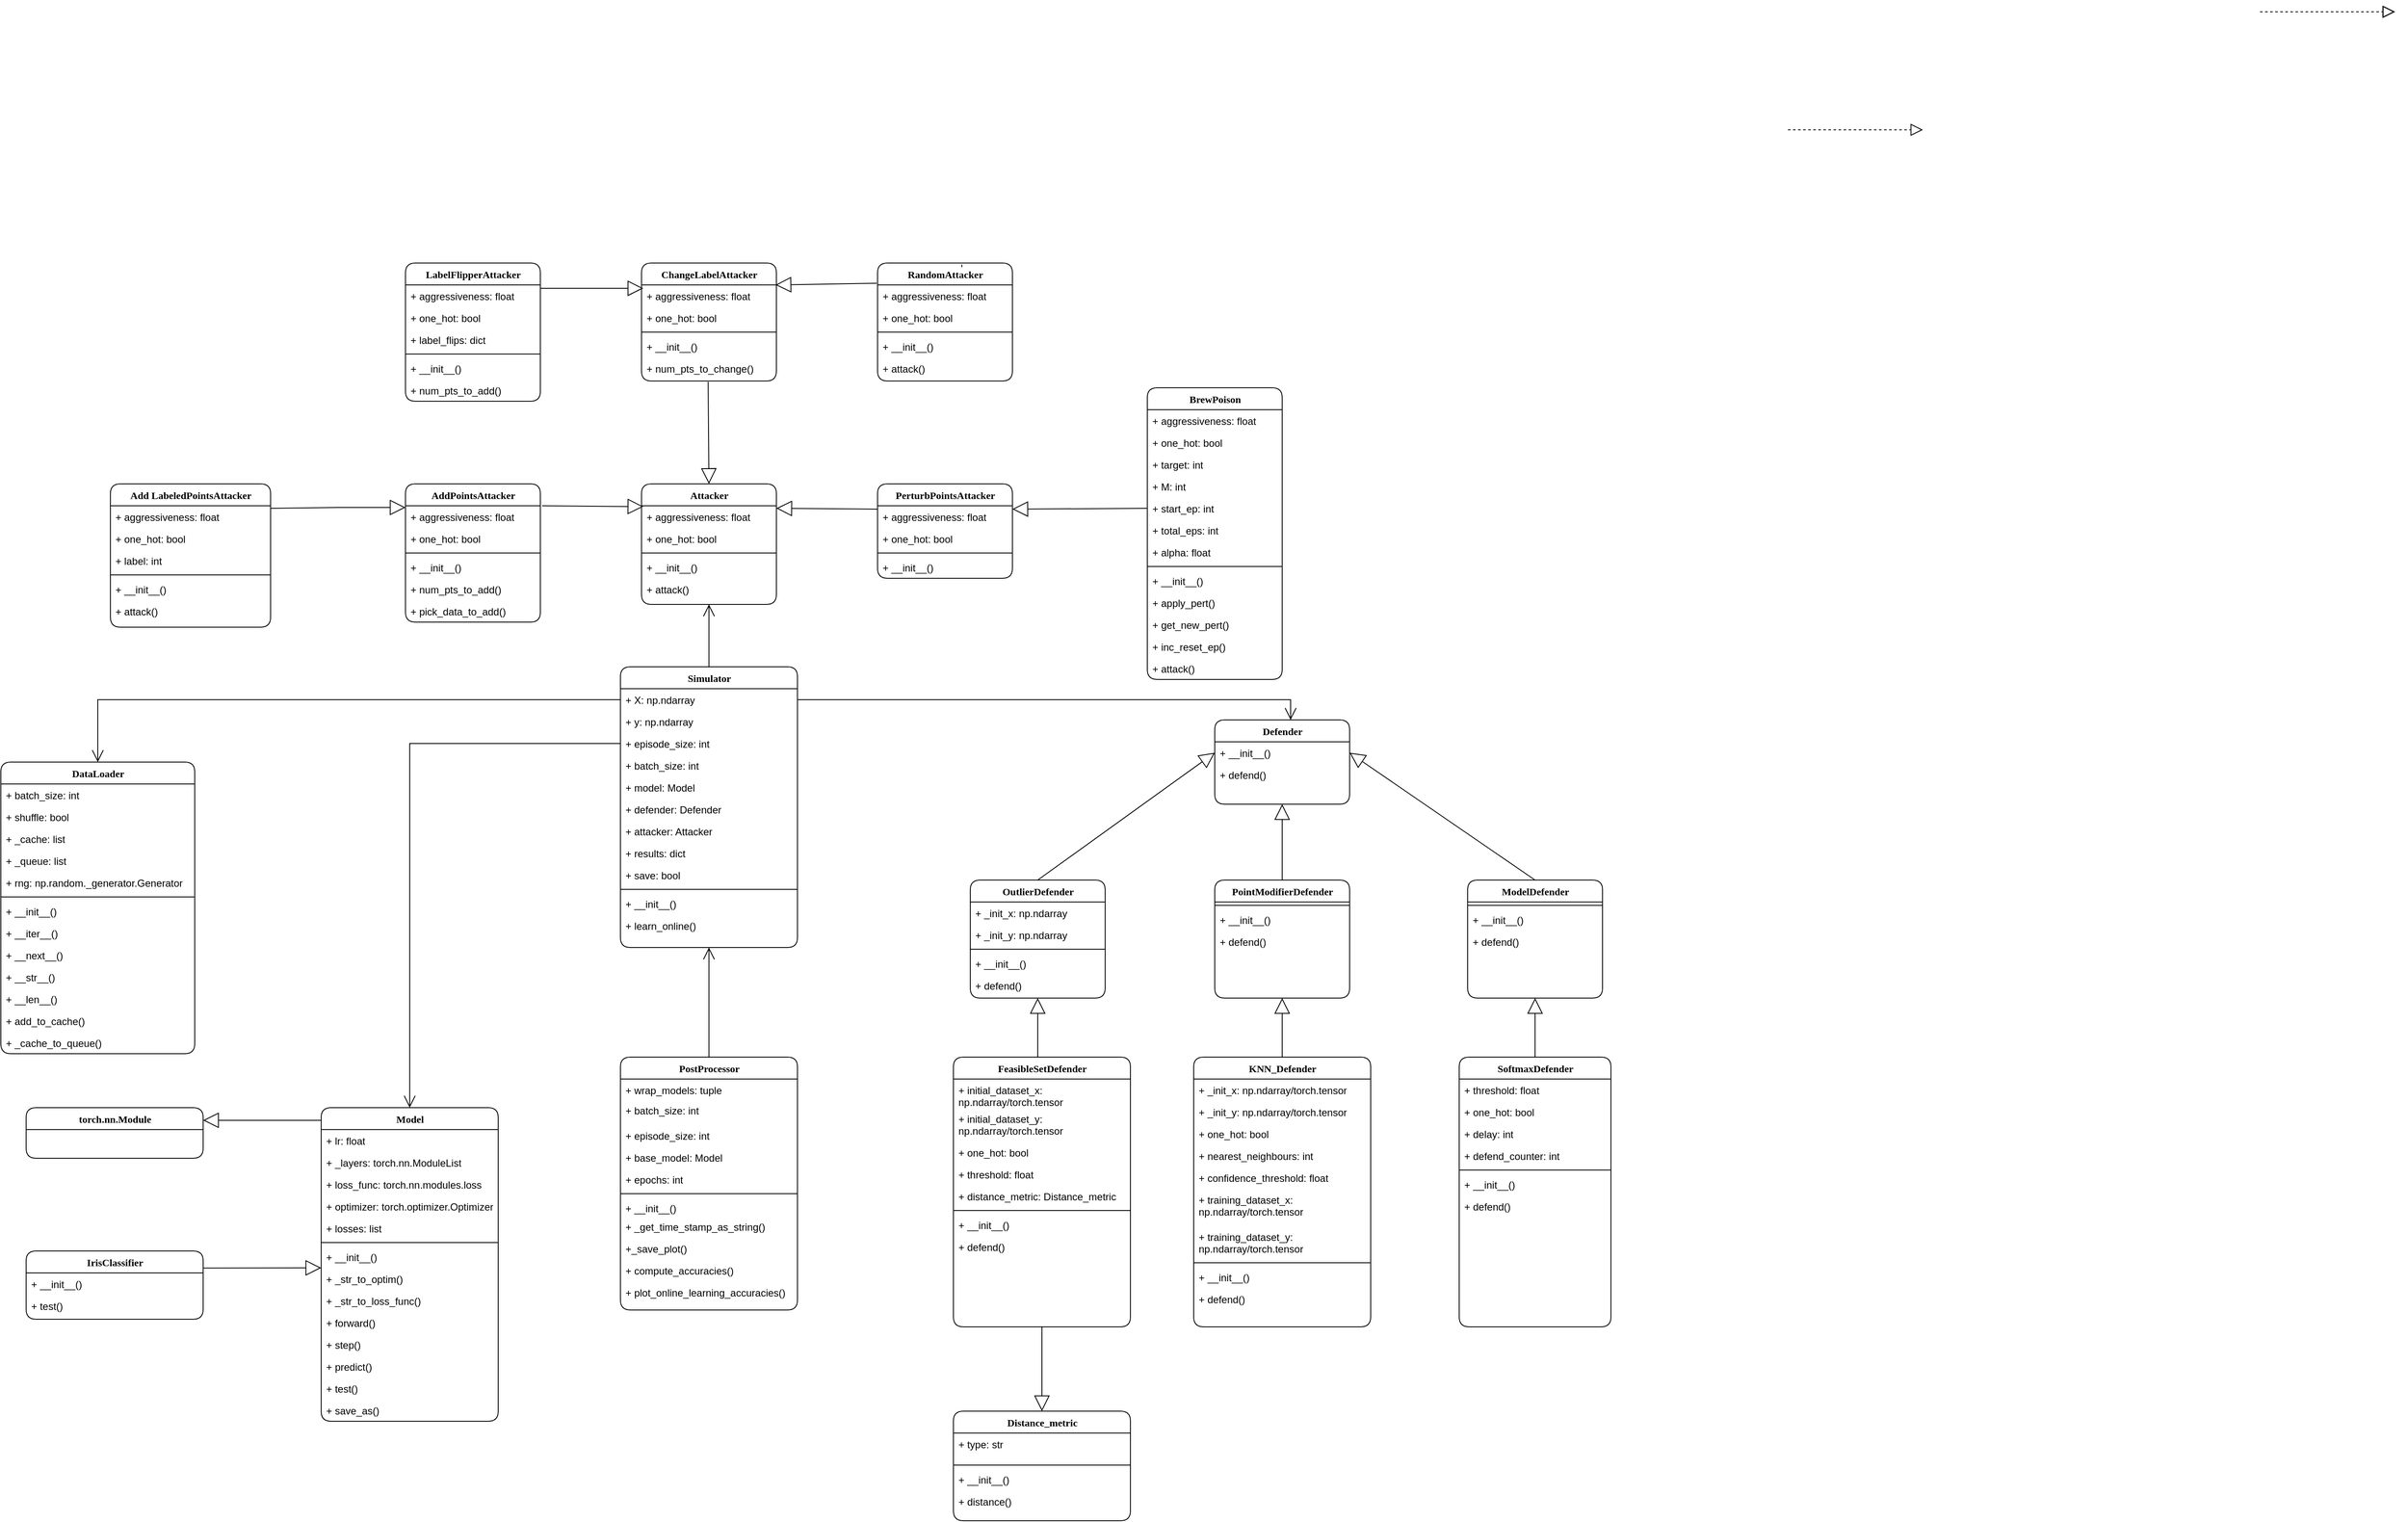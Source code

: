 <mxfile version="17.5.0" type="github">
  <diagram name="Page-1" id="9f46799a-70d6-7492-0946-bef42562c5a5">
    <mxGraphModel dx="878" dy="2406" grid="1" gridSize="10" guides="1" tooltips="1" connect="1" arrows="1" fold="1" page="1" pageScale="1" pageWidth="2336" pageHeight="1654" background="none" math="0" shadow="0">
      <root>
        <mxCell id="0" />
        <mxCell id="1" parent="0" />
        <mxCell id="78961159f06e98e8-17" value="DataLoader" style="swimlane;html=1;fontStyle=1;align=center;verticalAlign=top;childLayout=stackLayout;horizontal=1;startSize=26;horizontalStack=0;resizeParent=1;resizeLast=0;collapsible=1;marginBottom=0;swimlaneFillColor=#ffffff;rounded=1;shadow=0;comic=0;labelBackgroundColor=none;strokeWidth=1;fillColor=none;fontFamily=Verdana;fontSize=12" parent="1" vertex="1">
          <mxGeometry x="110" y="650" width="230" height="346" as="geometry">
            <mxRectangle x="90" y="83" width="110" height="26" as="alternateBounds" />
          </mxGeometry>
        </mxCell>
        <mxCell id="78961159f06e98e8-21" value="+ batch_size: int" style="text;html=1;strokeColor=none;fillColor=none;align=left;verticalAlign=top;spacingLeft=4;spacingRight=4;whiteSpace=wrap;overflow=hidden;rotatable=0;points=[[0,0.5],[1,0.5]];portConstraint=eastwest;rounded=1;" parent="78961159f06e98e8-17" vertex="1">
          <mxGeometry y="26" width="230" height="26" as="geometry" />
        </mxCell>
        <mxCell id="78961159f06e98e8-23" value="+ shuffle: bool" style="text;html=1;strokeColor=none;fillColor=none;align=left;verticalAlign=top;spacingLeft=4;spacingRight=4;whiteSpace=wrap;overflow=hidden;rotatable=0;points=[[0,0.5],[1,0.5]];portConstraint=eastwest;rounded=1;" parent="78961159f06e98e8-17" vertex="1">
          <mxGeometry y="52" width="230" height="26" as="geometry" />
        </mxCell>
        <mxCell id="78961159f06e98e8-25" value="+ _cache: list" style="text;html=1;strokeColor=none;fillColor=none;align=left;verticalAlign=top;spacingLeft=4;spacingRight=4;whiteSpace=wrap;overflow=hidden;rotatable=0;points=[[0,0.5],[1,0.5]];portConstraint=eastwest;rounded=1;" parent="78961159f06e98e8-17" vertex="1">
          <mxGeometry y="78" width="230" height="26" as="geometry" />
        </mxCell>
        <mxCell id="78961159f06e98e8-26" value="+ _queue: list" style="text;html=1;strokeColor=none;fillColor=none;align=left;verticalAlign=top;spacingLeft=4;spacingRight=4;whiteSpace=wrap;overflow=hidden;rotatable=0;points=[[0,0.5],[1,0.5]];portConstraint=eastwest;rounded=1;" parent="78961159f06e98e8-17" vertex="1">
          <mxGeometry y="104" width="230" height="26" as="geometry" />
        </mxCell>
        <mxCell id="78961159f06e98e8-24" value="+ rng: np.random._generator.Generator&amp;nbsp;" style="text;html=1;strokeColor=none;fillColor=none;align=left;verticalAlign=top;spacingLeft=4;spacingRight=4;whiteSpace=wrap;overflow=hidden;rotatable=0;points=[[0,0.5],[1,0.5]];portConstraint=eastwest;rounded=1;" parent="78961159f06e98e8-17" vertex="1">
          <mxGeometry y="130" width="230" height="26" as="geometry" />
        </mxCell>
        <mxCell id="78961159f06e98e8-19" value="" style="line;html=1;strokeWidth=1;fillColor=none;align=left;verticalAlign=middle;spacingTop=-1;spacingLeft=3;spacingRight=3;rotatable=0;labelPosition=right;points=[];portConstraint=eastwest;rounded=1;" parent="78961159f06e98e8-17" vertex="1">
          <mxGeometry y="156" width="230" height="8" as="geometry" />
        </mxCell>
        <mxCell id="78961159f06e98e8-20" value="+ __init__()" style="text;html=1;strokeColor=none;fillColor=none;align=left;verticalAlign=top;spacingLeft=4;spacingRight=4;whiteSpace=wrap;overflow=hidden;rotatable=0;points=[[0,0.5],[1,0.5]];portConstraint=eastwest;rounded=1;" parent="78961159f06e98e8-17" vertex="1">
          <mxGeometry y="164" width="230" height="26" as="geometry" />
        </mxCell>
        <mxCell id="78961159f06e98e8-27" value="+ __iter__()" style="text;html=1;strokeColor=none;fillColor=none;align=left;verticalAlign=top;spacingLeft=4;spacingRight=4;whiteSpace=wrap;overflow=hidden;rotatable=0;points=[[0,0.5],[1,0.5]];portConstraint=eastwest;rounded=1;" parent="78961159f06e98e8-17" vertex="1">
          <mxGeometry y="190" width="230" height="26" as="geometry" />
        </mxCell>
        <mxCell id="HNmDLy99g-B5HM1cWRV4-6" value="+ __next__()" style="text;html=1;strokeColor=none;fillColor=none;align=left;verticalAlign=top;spacingLeft=4;spacingRight=4;whiteSpace=wrap;overflow=hidden;rotatable=0;points=[[0,0.5],[1,0.5]];portConstraint=eastwest;rounded=1;" parent="78961159f06e98e8-17" vertex="1">
          <mxGeometry y="216" width="230" height="26" as="geometry" />
        </mxCell>
        <mxCell id="4w9AQa7kGGlnTbLv3iYt-20" value="+ __str__()" style="text;html=1;strokeColor=none;fillColor=none;align=left;verticalAlign=top;spacingLeft=4;spacingRight=4;whiteSpace=wrap;overflow=hidden;rotatable=0;points=[[0,0.5],[1,0.5]];portConstraint=eastwest;rounded=1;" parent="78961159f06e98e8-17" vertex="1">
          <mxGeometry y="242" width="230" height="26" as="geometry" />
        </mxCell>
        <mxCell id="HNmDLy99g-B5HM1cWRV4-7" value="+ __len__()" style="text;html=1;strokeColor=none;fillColor=none;align=left;verticalAlign=top;spacingLeft=4;spacingRight=4;whiteSpace=wrap;overflow=hidden;rotatable=0;points=[[0,0.5],[1,0.5]];portConstraint=eastwest;rounded=1;" parent="78961159f06e98e8-17" vertex="1">
          <mxGeometry y="268" width="230" height="26" as="geometry" />
        </mxCell>
        <mxCell id="HNmDLy99g-B5HM1cWRV4-8" value="+ add_to_cache()" style="text;html=1;strokeColor=none;fillColor=none;align=left;verticalAlign=top;spacingLeft=4;spacingRight=4;whiteSpace=wrap;overflow=hidden;rotatable=0;points=[[0,0.5],[1,0.5]];portConstraint=eastwest;rounded=1;" parent="78961159f06e98e8-17" vertex="1">
          <mxGeometry y="294" width="230" height="26" as="geometry" />
        </mxCell>
        <mxCell id="HNmDLy99g-B5HM1cWRV4-9" value="+ _cache_to_queue()" style="text;html=1;strokeColor=none;fillColor=none;align=left;verticalAlign=top;spacingLeft=4;spacingRight=4;whiteSpace=wrap;overflow=hidden;rotatable=0;points=[[0,0.5],[1,0.5]];portConstraint=eastwest;rounded=1;" parent="78961159f06e98e8-17" vertex="1">
          <mxGeometry y="320" width="230" height="26" as="geometry" />
        </mxCell>
        <mxCell id="78961159f06e98e8-30" value="Attacker" style="swimlane;html=1;fontStyle=1;align=center;verticalAlign=top;childLayout=stackLayout;horizontal=1;startSize=26;horizontalStack=0;resizeParent=1;resizeLast=0;collapsible=1;marginBottom=0;swimlaneFillColor=#ffffff;rounded=1;shadow=0;comic=0;labelBackgroundColor=none;strokeWidth=1;fillColor=none;fontFamily=Verdana;fontSize=12" parent="1" vertex="1">
          <mxGeometry x="870" y="320" width="160" height="143" as="geometry" />
        </mxCell>
        <mxCell id="78961159f06e98e8-31" value="+ aggressiveness: float" style="text;html=1;strokeColor=none;fillColor=none;align=left;verticalAlign=top;spacingLeft=4;spacingRight=4;whiteSpace=wrap;overflow=hidden;rotatable=0;points=[[0,0.5],[1,0.5]];portConstraint=eastwest;rounded=1;" parent="78961159f06e98e8-30" vertex="1">
          <mxGeometry y="26" width="160" height="26" as="geometry" />
        </mxCell>
        <mxCell id="78961159f06e98e8-32" value="+ one_hot: bool" style="text;html=1;strokeColor=none;fillColor=none;align=left;verticalAlign=top;spacingLeft=4;spacingRight=4;whiteSpace=wrap;overflow=hidden;rotatable=0;points=[[0,0.5],[1,0.5]];portConstraint=eastwest;rounded=1;" parent="78961159f06e98e8-30" vertex="1">
          <mxGeometry y="52" width="160" height="26" as="geometry" />
        </mxCell>
        <mxCell id="78961159f06e98e8-38" value="" style="line;html=1;strokeWidth=1;fillColor=none;align=left;verticalAlign=middle;spacingTop=-1;spacingLeft=3;spacingRight=3;rotatable=0;labelPosition=right;points=[];portConstraint=eastwest;rounded=1;" parent="78961159f06e98e8-30" vertex="1">
          <mxGeometry y="78" width="160" height="8" as="geometry" />
        </mxCell>
        <mxCell id="78961159f06e98e8-39" value="+ __init__()" style="text;html=1;strokeColor=none;fillColor=none;align=left;verticalAlign=top;spacingLeft=4;spacingRight=4;whiteSpace=wrap;overflow=hidden;rotatable=0;points=[[0,0.5],[1,0.5]];portConstraint=eastwest;rounded=1;" parent="78961159f06e98e8-30" vertex="1">
          <mxGeometry y="86" width="160" height="26" as="geometry" />
        </mxCell>
        <mxCell id="78961159f06e98e8-40" value="+ attack()&lt;br&gt;" style="text;html=1;strokeColor=none;fillColor=none;align=left;verticalAlign=top;spacingLeft=4;spacingRight=4;whiteSpace=wrap;overflow=hidden;rotatable=0;points=[[0,0.5],[1,0.5]];portConstraint=eastwest;rounded=1;" parent="78961159f06e98e8-30" vertex="1">
          <mxGeometry y="112" width="160" height="26" as="geometry" />
        </mxCell>
        <mxCell id="78961159f06e98e8-43" value="AddPointsAttacker" style="swimlane;html=1;fontStyle=1;align=center;verticalAlign=top;childLayout=stackLayout;horizontal=1;startSize=26;horizontalStack=0;resizeParent=1;resizeLast=0;collapsible=1;marginBottom=0;swimlaneFillColor=#ffffff;rounded=1;shadow=0;comic=0;labelBackgroundColor=none;strokeWidth=1;fillColor=none;fontFamily=Verdana;fontSize=12" parent="1" vertex="1">
          <mxGeometry x="590" y="320" width="160" height="164" as="geometry" />
        </mxCell>
        <mxCell id="78961159f06e98e8-44" value="+ aggressiveness: float" style="text;html=1;strokeColor=none;fillColor=none;align=left;verticalAlign=top;spacingLeft=4;spacingRight=4;whiteSpace=wrap;overflow=hidden;rotatable=0;points=[[0,0.5],[1,0.5]];portConstraint=eastwest;rounded=1;" parent="78961159f06e98e8-43" vertex="1">
          <mxGeometry y="26" width="160" height="26" as="geometry" />
        </mxCell>
        <mxCell id="A27bDru1z9gsIK5CNI9s-7" value="+ one_hot: bool" style="text;html=1;strokeColor=none;fillColor=none;align=left;verticalAlign=top;spacingLeft=4;spacingRight=4;whiteSpace=wrap;overflow=hidden;rotatable=0;points=[[0,0.5],[1,0.5]];portConstraint=eastwest;rounded=1;" vertex="1" parent="78961159f06e98e8-43">
          <mxGeometry y="52" width="160" height="26" as="geometry" />
        </mxCell>
        <mxCell id="78961159f06e98e8-51" value="" style="line;html=1;strokeWidth=1;fillColor=none;align=left;verticalAlign=middle;spacingTop=-1;spacingLeft=3;spacingRight=3;rotatable=0;labelPosition=right;points=[];portConstraint=eastwest;rounded=1;" parent="78961159f06e98e8-43" vertex="1">
          <mxGeometry y="78" width="160" height="8" as="geometry" />
        </mxCell>
        <mxCell id="HNmDLy99g-B5HM1cWRV4-433" value="+ __init__()" style="text;html=1;strokeColor=none;fillColor=none;align=left;verticalAlign=top;spacingLeft=4;spacingRight=4;whiteSpace=wrap;overflow=hidden;rotatable=0;points=[[0,0.5],[1,0.5]];portConstraint=eastwest;rounded=1;" parent="78961159f06e98e8-43" vertex="1">
          <mxGeometry y="86" width="160" height="26" as="geometry" />
        </mxCell>
        <mxCell id="78961159f06e98e8-52" value="+ num_pts_to_add()" style="text;html=1;strokeColor=none;fillColor=none;align=left;verticalAlign=top;spacingLeft=4;spacingRight=4;whiteSpace=wrap;overflow=hidden;rotatable=0;points=[[0,0.5],[1,0.5]];portConstraint=eastwest;rounded=1;" parent="78961159f06e98e8-43" vertex="1">
          <mxGeometry y="112" width="160" height="26" as="geometry" />
        </mxCell>
        <mxCell id="78961159f06e98e8-53" value="+ pick_data_to_add()" style="text;html=1;strokeColor=none;fillColor=none;align=left;verticalAlign=top;spacingLeft=4;spacingRight=4;whiteSpace=wrap;overflow=hidden;rotatable=0;points=[[0,0.5],[1,0.5]];portConstraint=eastwest;rounded=1;" parent="78961159f06e98e8-43" vertex="1">
          <mxGeometry y="138" width="160" height="26" as="geometry" />
        </mxCell>
        <mxCell id="HNmDLy99g-B5HM1cWRV4-435" value="Add LabeledPointsAttacker" style="swimlane;html=1;fontStyle=1;align=center;verticalAlign=top;childLayout=stackLayout;horizontal=1;startSize=26;horizontalStack=0;resizeParent=1;resizeLast=0;collapsible=1;marginBottom=0;swimlaneFillColor=#ffffff;rounded=1;shadow=0;comic=0;labelBackgroundColor=none;strokeWidth=1;fillColor=none;fontFamily=Verdana;fontSize=12" parent="1" vertex="1">
          <mxGeometry x="240" y="320" width="190" height="170" as="geometry" />
        </mxCell>
        <mxCell id="HNmDLy99g-B5HM1cWRV4-442" value="+ aggressiveness: float" style="text;html=1;strokeColor=none;fillColor=none;align=left;verticalAlign=top;spacingLeft=4;spacingRight=4;whiteSpace=wrap;overflow=hidden;rotatable=0;points=[[0,0.5],[1,0.5]];portConstraint=eastwest;rounded=1;" parent="HNmDLy99g-B5HM1cWRV4-435" vertex="1">
          <mxGeometry y="26" width="190" height="26" as="geometry" />
        </mxCell>
        <mxCell id="HNmDLy99g-B5HM1cWRV4-436" value="+ one_hot: bool" style="text;html=1;strokeColor=none;fillColor=none;align=left;verticalAlign=top;spacingLeft=4;spacingRight=4;whiteSpace=wrap;overflow=hidden;rotatable=0;points=[[0,0.5],[1,0.5]];portConstraint=eastwest;rounded=1;" parent="HNmDLy99g-B5HM1cWRV4-435" vertex="1">
          <mxGeometry y="52" width="190" height="26" as="geometry" />
        </mxCell>
        <mxCell id="HNmDLy99g-B5HM1cWRV4-443" value="+ label: int" style="text;html=1;strokeColor=none;fillColor=none;align=left;verticalAlign=top;spacingLeft=4;spacingRight=4;whiteSpace=wrap;overflow=hidden;rotatable=0;points=[[0,0.5],[1,0.5]];portConstraint=eastwest;rounded=1;" parent="HNmDLy99g-B5HM1cWRV4-435" vertex="1">
          <mxGeometry y="78" width="190" height="26" as="geometry" />
        </mxCell>
        <mxCell id="HNmDLy99g-B5HM1cWRV4-437" value="" style="line;html=1;strokeWidth=1;fillColor=none;align=left;verticalAlign=middle;spacingTop=-1;spacingLeft=3;spacingRight=3;rotatable=0;labelPosition=right;points=[];portConstraint=eastwest;rounded=1;" parent="HNmDLy99g-B5HM1cWRV4-435" vertex="1">
          <mxGeometry y="104" width="190" height="8" as="geometry" />
        </mxCell>
        <mxCell id="HNmDLy99g-B5HM1cWRV4-438" value="+ __init__()" style="text;html=1;strokeColor=none;fillColor=none;align=left;verticalAlign=top;spacingLeft=4;spacingRight=4;whiteSpace=wrap;overflow=hidden;rotatable=0;points=[[0,0.5],[1,0.5]];portConstraint=eastwest;rounded=1;" parent="HNmDLy99g-B5HM1cWRV4-435" vertex="1">
          <mxGeometry y="112" width="190" height="26" as="geometry" />
        </mxCell>
        <mxCell id="HNmDLy99g-B5HM1cWRV4-439" value="+ attack()" style="text;html=1;strokeColor=none;fillColor=none;align=left;verticalAlign=top;spacingLeft=4;spacingRight=4;whiteSpace=wrap;overflow=hidden;rotatable=0;points=[[0,0.5],[1,0.5]];portConstraint=eastwest;rounded=1;" parent="HNmDLy99g-B5HM1cWRV4-435" vertex="1">
          <mxGeometry y="138" width="190" height="26" as="geometry" />
        </mxCell>
        <mxCell id="HNmDLy99g-B5HM1cWRV4-454" value="Defender" style="swimlane;html=1;fontStyle=1;align=center;verticalAlign=top;childLayout=stackLayout;horizontal=1;startSize=26;horizontalStack=0;resizeParent=1;resizeLast=0;collapsible=1;marginBottom=0;swimlaneFillColor=#ffffff;rounded=1;shadow=0;comic=0;labelBackgroundColor=none;strokeWidth=1;fillColor=none;fontFamily=Verdana;fontSize=12" parent="1" vertex="1">
          <mxGeometry x="1550" y="600" width="160" height="100" as="geometry" />
        </mxCell>
        <mxCell id="HNmDLy99g-B5HM1cWRV4-458" value="+ __init__()" style="text;html=1;strokeColor=none;fillColor=none;align=left;verticalAlign=top;spacingLeft=4;spacingRight=4;whiteSpace=wrap;overflow=hidden;rotatable=0;points=[[0,0.5],[1,0.5]];portConstraint=eastwest;rounded=1;" parent="HNmDLy99g-B5HM1cWRV4-454" vertex="1">
          <mxGeometry y="26" width="160" height="26" as="geometry" />
        </mxCell>
        <mxCell id="HNmDLy99g-B5HM1cWRV4-459" value="+ defend()" style="text;html=1;strokeColor=none;fillColor=none;align=left;verticalAlign=top;spacingLeft=4;spacingRight=4;whiteSpace=wrap;overflow=hidden;rotatable=0;points=[[0,0.5],[1,0.5]];portConstraint=eastwest;rounded=1;" parent="HNmDLy99g-B5HM1cWRV4-454" vertex="1">
          <mxGeometry y="52" width="160" height="26" as="geometry" />
        </mxCell>
        <mxCell id="HNmDLy99g-B5HM1cWRV4-462" value="OutlierDefender" style="swimlane;html=1;fontStyle=1;align=center;verticalAlign=top;childLayout=stackLayout;horizontal=1;startSize=26;horizontalStack=0;resizeParent=1;resizeLast=0;collapsible=1;marginBottom=0;swimlaneFillColor=#ffffff;rounded=1;shadow=0;comic=0;labelBackgroundColor=none;strokeWidth=1;fillColor=none;fontFamily=Verdana;fontSize=12" parent="1" vertex="1">
          <mxGeometry x="1260" y="790" width="160" height="140" as="geometry" />
        </mxCell>
        <mxCell id="HNmDLy99g-B5HM1cWRV4-463" value="+ _init_x: np.ndarray" style="text;html=1;strokeColor=none;fillColor=none;align=left;verticalAlign=top;spacingLeft=4;spacingRight=4;whiteSpace=wrap;overflow=hidden;rotatable=0;points=[[0,0.5],[1,0.5]];portConstraint=eastwest;rounded=1;" parent="HNmDLy99g-B5HM1cWRV4-462" vertex="1">
          <mxGeometry y="26" width="160" height="26" as="geometry" />
        </mxCell>
        <mxCell id="HNmDLy99g-B5HM1cWRV4-464" value="+ _init_y: np.ndarray" style="text;html=1;strokeColor=none;fillColor=none;align=left;verticalAlign=top;spacingLeft=4;spacingRight=4;whiteSpace=wrap;overflow=hidden;rotatable=0;points=[[0,0.5],[1,0.5]];portConstraint=eastwest;rounded=1;" parent="HNmDLy99g-B5HM1cWRV4-462" vertex="1">
          <mxGeometry y="52" width="160" height="26" as="geometry" />
        </mxCell>
        <mxCell id="HNmDLy99g-B5HM1cWRV4-466" value="" style="line;html=1;strokeWidth=1;fillColor=none;align=left;verticalAlign=middle;spacingTop=-1;spacingLeft=3;spacingRight=3;rotatable=0;labelPosition=right;points=[];portConstraint=eastwest;rounded=1;" parent="HNmDLy99g-B5HM1cWRV4-462" vertex="1">
          <mxGeometry y="78" width="160" height="8" as="geometry" />
        </mxCell>
        <mxCell id="HNmDLy99g-B5HM1cWRV4-467" value="+ __init__()" style="text;html=1;strokeColor=none;fillColor=none;align=left;verticalAlign=top;spacingLeft=4;spacingRight=4;whiteSpace=wrap;overflow=hidden;rotatable=0;points=[[0,0.5],[1,0.5]];portConstraint=eastwest;rounded=1;" parent="HNmDLy99g-B5HM1cWRV4-462" vertex="1">
          <mxGeometry y="86" width="160" height="26" as="geometry" />
        </mxCell>
        <mxCell id="HNmDLy99g-B5HM1cWRV4-468" value="+ defend()" style="text;html=1;strokeColor=none;fillColor=none;align=left;verticalAlign=top;spacingLeft=4;spacingRight=4;whiteSpace=wrap;overflow=hidden;rotatable=0;points=[[0,0.5],[1,0.5]];portConstraint=eastwest;rounded=1;" parent="HNmDLy99g-B5HM1cWRV4-462" vertex="1">
          <mxGeometry y="112" width="160" height="26" as="geometry" />
        </mxCell>
        <mxCell id="HNmDLy99g-B5HM1cWRV4-485" value="Model" style="swimlane;html=1;fontStyle=1;align=center;verticalAlign=top;childLayout=stackLayout;horizontal=1;startSize=26;horizontalStack=0;resizeParent=1;resizeLast=0;collapsible=1;marginBottom=0;swimlaneFillColor=#ffffff;rounded=1;shadow=0;comic=0;labelBackgroundColor=none;strokeWidth=1;fillColor=none;fontFamily=Verdana;fontSize=12" parent="1" vertex="1">
          <mxGeometry x="490" y="1060" width="210" height="372" as="geometry" />
        </mxCell>
        <mxCell id="HNmDLy99g-B5HM1cWRV4-486" value="+ lr: float" style="text;html=1;strokeColor=none;fillColor=none;align=left;verticalAlign=top;spacingLeft=4;spacingRight=4;whiteSpace=wrap;overflow=hidden;rotatable=0;points=[[0,0.5],[1,0.5]];portConstraint=eastwest;rounded=1;" parent="HNmDLy99g-B5HM1cWRV4-485" vertex="1">
          <mxGeometry y="26" width="210" height="26" as="geometry" />
        </mxCell>
        <mxCell id="HNmDLy99g-B5HM1cWRV4-501" value="+ _layers: torch.nn.ModuleList" style="text;html=1;strokeColor=none;fillColor=none;align=left;verticalAlign=top;spacingLeft=4;spacingRight=4;whiteSpace=wrap;overflow=hidden;rotatable=0;points=[[0,0.5],[1,0.5]];portConstraint=eastwest;rounded=1;" parent="HNmDLy99g-B5HM1cWRV4-485" vertex="1">
          <mxGeometry y="52" width="210" height="26" as="geometry" />
        </mxCell>
        <mxCell id="HNmDLy99g-B5HM1cWRV4-487" value="+ loss_func: torch.nn.modules.loss" style="text;html=1;strokeColor=none;fillColor=none;align=left;verticalAlign=top;spacingLeft=4;spacingRight=4;whiteSpace=wrap;overflow=hidden;rotatable=0;points=[[0,0.5],[1,0.5]];portConstraint=eastwest;rounded=1;" parent="HNmDLy99g-B5HM1cWRV4-485" vertex="1">
          <mxGeometry y="78" width="210" height="26" as="geometry" />
        </mxCell>
        <mxCell id="HNmDLy99g-B5HM1cWRV4-502" value="+ optimizer: torch.optimizer.Optimizer" style="text;html=1;strokeColor=none;fillColor=none;align=left;verticalAlign=top;spacingLeft=4;spacingRight=4;whiteSpace=wrap;overflow=hidden;rotatable=0;points=[[0,0.5],[1,0.5]];portConstraint=eastwest;rounded=1;" parent="HNmDLy99g-B5HM1cWRV4-485" vertex="1">
          <mxGeometry y="104" width="210" height="26" as="geometry" />
        </mxCell>
        <mxCell id="HNmDLy99g-B5HM1cWRV4-503" value="+ losses: list" style="text;html=1;strokeColor=none;fillColor=none;align=left;verticalAlign=top;spacingLeft=4;spacingRight=4;whiteSpace=wrap;overflow=hidden;rotatable=0;points=[[0,0.5],[1,0.5]];portConstraint=eastwest;rounded=1;" parent="HNmDLy99g-B5HM1cWRV4-485" vertex="1">
          <mxGeometry y="130" width="210" height="26" as="geometry" />
        </mxCell>
        <mxCell id="HNmDLy99g-B5HM1cWRV4-488" value="" style="line;html=1;strokeWidth=1;fillColor=none;align=left;verticalAlign=middle;spacingTop=-1;spacingLeft=3;spacingRight=3;rotatable=0;labelPosition=right;points=[];portConstraint=eastwest;rounded=1;" parent="HNmDLy99g-B5HM1cWRV4-485" vertex="1">
          <mxGeometry y="156" width="210" height="8" as="geometry" />
        </mxCell>
        <mxCell id="HNmDLy99g-B5HM1cWRV4-489" value="+ __init__()" style="text;html=1;strokeColor=none;fillColor=none;align=left;verticalAlign=top;spacingLeft=4;spacingRight=4;whiteSpace=wrap;overflow=hidden;rotatable=0;points=[[0,0.5],[1,0.5]];portConstraint=eastwest;rounded=1;" parent="HNmDLy99g-B5HM1cWRV4-485" vertex="1">
          <mxGeometry y="164" width="210" height="26" as="geometry" />
        </mxCell>
        <mxCell id="HNmDLy99g-B5HM1cWRV4-490" value="+ _str_to_optim()" style="text;html=1;strokeColor=none;fillColor=none;align=left;verticalAlign=top;spacingLeft=4;spacingRight=4;whiteSpace=wrap;overflow=hidden;rotatable=0;points=[[0,0.5],[1,0.5]];portConstraint=eastwest;rounded=1;" parent="HNmDLy99g-B5HM1cWRV4-485" vertex="1">
          <mxGeometry y="190" width="210" height="26" as="geometry" />
        </mxCell>
        <mxCell id="HNmDLy99g-B5HM1cWRV4-491" value="+ _str_to_loss_func()" style="text;html=1;strokeColor=none;fillColor=none;align=left;verticalAlign=top;spacingLeft=4;spacingRight=4;whiteSpace=wrap;overflow=hidden;rotatable=0;points=[[0,0.5],[1,0.5]];portConstraint=eastwest;rounded=1;" parent="HNmDLy99g-B5HM1cWRV4-485" vertex="1">
          <mxGeometry y="216" width="210" height="26" as="geometry" />
        </mxCell>
        <mxCell id="HNmDLy99g-B5HM1cWRV4-504" value="+ forward()" style="text;html=1;strokeColor=none;fillColor=none;align=left;verticalAlign=top;spacingLeft=4;spacingRight=4;whiteSpace=wrap;overflow=hidden;rotatable=0;points=[[0,0.5],[1,0.5]];portConstraint=eastwest;rounded=1;" parent="HNmDLy99g-B5HM1cWRV4-485" vertex="1">
          <mxGeometry y="242" width="210" height="26" as="geometry" />
        </mxCell>
        <mxCell id="HNmDLy99g-B5HM1cWRV4-505" value="+ step()" style="text;html=1;strokeColor=none;fillColor=none;align=left;verticalAlign=top;spacingLeft=4;spacingRight=4;whiteSpace=wrap;overflow=hidden;rotatable=0;points=[[0,0.5],[1,0.5]];portConstraint=eastwest;rounded=1;" parent="HNmDLy99g-B5HM1cWRV4-485" vertex="1">
          <mxGeometry y="268" width="210" height="26" as="geometry" />
        </mxCell>
        <mxCell id="HNmDLy99g-B5HM1cWRV4-492" value="+ predict()" style="text;html=1;strokeColor=none;fillColor=none;align=left;verticalAlign=top;spacingLeft=4;spacingRight=4;whiteSpace=wrap;overflow=hidden;rotatable=0;points=[[0,0.5],[1,0.5]];portConstraint=eastwest;rounded=1;" parent="HNmDLy99g-B5HM1cWRV4-485" vertex="1">
          <mxGeometry y="294" width="210" height="26" as="geometry" />
        </mxCell>
        <mxCell id="HNmDLy99g-B5HM1cWRV4-506" value="+ test()" style="text;html=1;strokeColor=none;fillColor=none;align=left;verticalAlign=top;spacingLeft=4;spacingRight=4;whiteSpace=wrap;overflow=hidden;rotatable=0;points=[[0,0.5],[1,0.5]];portConstraint=eastwest;rounded=1;" parent="HNmDLy99g-B5HM1cWRV4-485" vertex="1">
          <mxGeometry y="320" width="210" height="26" as="geometry" />
        </mxCell>
        <mxCell id="HNmDLy99g-B5HM1cWRV4-507" value="+ save_as()" style="text;html=1;strokeColor=none;fillColor=none;align=left;verticalAlign=top;spacingLeft=4;spacingRight=4;whiteSpace=wrap;overflow=hidden;rotatable=0;points=[[0,0.5],[1,0.5]];portConstraint=eastwest;rounded=1;" parent="HNmDLy99g-B5HM1cWRV4-485" vertex="1">
          <mxGeometry y="346" width="210" height="26" as="geometry" />
        </mxCell>
        <mxCell id="HNmDLy99g-B5HM1cWRV4-508" value="IrisClassifier" style="swimlane;html=1;fontStyle=1;align=center;verticalAlign=top;childLayout=stackLayout;horizontal=1;startSize=26;horizontalStack=0;resizeParent=1;resizeLast=0;collapsible=1;marginBottom=0;swimlaneFillColor=#ffffff;rounded=1;shadow=0;comic=0;labelBackgroundColor=none;strokeWidth=1;fillColor=none;fontFamily=Verdana;fontSize=12" parent="1" vertex="1">
          <mxGeometry x="140" y="1230" width="210" height="81" as="geometry" />
        </mxCell>
        <mxCell id="HNmDLy99g-B5HM1cWRV4-515" value="+ __init__()" style="text;html=1;strokeColor=none;fillColor=none;align=left;verticalAlign=top;spacingLeft=4;spacingRight=4;whiteSpace=wrap;overflow=hidden;rotatable=0;points=[[0,0.5],[1,0.5]];portConstraint=eastwest;rounded=1;" parent="HNmDLy99g-B5HM1cWRV4-508" vertex="1">
          <mxGeometry y="26" width="210" height="26" as="geometry" />
        </mxCell>
        <mxCell id="HNmDLy99g-B5HM1cWRV4-521" value="+ test()" style="text;html=1;strokeColor=none;fillColor=none;align=left;verticalAlign=top;spacingLeft=4;spacingRight=4;whiteSpace=wrap;overflow=hidden;rotatable=0;points=[[0,0.5],[1,0.5]];portConstraint=eastwest;rounded=1;" parent="HNmDLy99g-B5HM1cWRV4-508" vertex="1">
          <mxGeometry y="52" width="210" height="26" as="geometry" />
        </mxCell>
        <mxCell id="HNmDLy99g-B5HM1cWRV4-524" value="torch.nn.Module" style="swimlane;html=1;fontStyle=1;align=center;verticalAlign=top;childLayout=stackLayout;horizontal=1;startSize=26;horizontalStack=0;resizeParent=1;resizeLast=0;collapsible=1;marginBottom=0;swimlaneFillColor=#ffffff;rounded=1;shadow=0;comic=0;labelBackgroundColor=none;strokeWidth=1;fillColor=none;fontFamily=Verdana;fontSize=12" parent="1" vertex="1">
          <mxGeometry x="140" y="1060" width="210" height="60" as="geometry" />
        </mxCell>
        <mxCell id="HNmDLy99g-B5HM1cWRV4-530" value="Simulator" style="swimlane;html=1;fontStyle=1;align=center;verticalAlign=top;childLayout=stackLayout;horizontal=1;startSize=26;horizontalStack=0;resizeParent=1;resizeLast=0;collapsible=1;marginBottom=0;swimlaneFillColor=#ffffff;rounded=1;shadow=0;comic=0;labelBackgroundColor=none;strokeWidth=1;fillColor=none;fontFamily=Verdana;fontSize=12" parent="1" vertex="1">
          <mxGeometry x="845" y="537" width="210" height="333" as="geometry" />
        </mxCell>
        <mxCell id="HNmDLy99g-B5HM1cWRV4-533" value="+ X: np.ndarray" style="text;html=1;strokeColor=none;fillColor=none;align=left;verticalAlign=top;spacingLeft=4;spacingRight=4;whiteSpace=wrap;overflow=hidden;rotatable=0;points=[[0,0.5],[1,0.5]];portConstraint=eastwest;rounded=1;" parent="HNmDLy99g-B5HM1cWRV4-530" vertex="1">
          <mxGeometry y="26" width="210" height="26" as="geometry" />
        </mxCell>
        <mxCell id="HNmDLy99g-B5HM1cWRV4-534" value="+ y: np.ndarray" style="text;html=1;strokeColor=none;fillColor=none;align=left;verticalAlign=top;spacingLeft=4;spacingRight=4;whiteSpace=wrap;overflow=hidden;rotatable=0;points=[[0,0.5],[1,0.5]];portConstraint=eastwest;rounded=1;" parent="HNmDLy99g-B5HM1cWRV4-530" vertex="1">
          <mxGeometry y="52" width="210" height="26" as="geometry" />
        </mxCell>
        <mxCell id="HNmDLy99g-B5HM1cWRV4-535" value="+ episode_size: int" style="text;html=1;strokeColor=none;fillColor=none;align=left;verticalAlign=top;spacingLeft=4;spacingRight=4;whiteSpace=wrap;overflow=hidden;rotatable=0;points=[[0,0.5],[1,0.5]];portConstraint=eastwest;rounded=1;" parent="HNmDLy99g-B5HM1cWRV4-530" vertex="1">
          <mxGeometry y="78" width="210" height="26" as="geometry" />
        </mxCell>
        <mxCell id="HNmDLy99g-B5HM1cWRV4-579" value="+ batch_size: int" style="text;html=1;strokeColor=none;fillColor=none;align=left;verticalAlign=top;spacingLeft=4;spacingRight=4;whiteSpace=wrap;overflow=hidden;rotatable=0;points=[[0,0.5],[1,0.5]];portConstraint=eastwest;rounded=1;" parent="HNmDLy99g-B5HM1cWRV4-530" vertex="1">
          <mxGeometry y="104" width="210" height="26" as="geometry" />
        </mxCell>
        <mxCell id="HNmDLy99g-B5HM1cWRV4-611" value="+ model: Model" style="text;html=1;strokeColor=none;fillColor=none;align=left;verticalAlign=top;spacingLeft=4;spacingRight=4;whiteSpace=wrap;overflow=hidden;rotatable=0;points=[[0,0.5],[1,0.5]];portConstraint=eastwest;rounded=1;" parent="HNmDLy99g-B5HM1cWRV4-530" vertex="1">
          <mxGeometry y="130" width="210" height="26" as="geometry" />
        </mxCell>
        <mxCell id="HNmDLy99g-B5HM1cWRV4-612" value="+ defender: Defender" style="text;html=1;strokeColor=none;fillColor=none;align=left;verticalAlign=top;spacingLeft=4;spacingRight=4;whiteSpace=wrap;overflow=hidden;rotatable=0;points=[[0,0.5],[1,0.5]];portConstraint=eastwest;rounded=1;" parent="HNmDLy99g-B5HM1cWRV4-530" vertex="1">
          <mxGeometry y="156" width="210" height="26" as="geometry" />
        </mxCell>
        <mxCell id="HNmDLy99g-B5HM1cWRV4-580" value="+ attacker: Attacker" style="text;html=1;strokeColor=none;fillColor=none;align=left;verticalAlign=top;spacingLeft=4;spacingRight=4;whiteSpace=wrap;overflow=hidden;rotatable=0;points=[[0,0.5],[1,0.5]];portConstraint=eastwest;rounded=1;" parent="HNmDLy99g-B5HM1cWRV4-530" vertex="1">
          <mxGeometry y="182" width="210" height="26" as="geometry" />
        </mxCell>
        <mxCell id="HNmDLy99g-B5HM1cWRV4-614" value="+ results: dict" style="text;html=1;strokeColor=none;fillColor=none;align=left;verticalAlign=top;spacingLeft=4;spacingRight=4;whiteSpace=wrap;overflow=hidden;rotatable=0;points=[[0,0.5],[1,0.5]];portConstraint=eastwest;rounded=1;" parent="HNmDLy99g-B5HM1cWRV4-530" vertex="1">
          <mxGeometry y="208" width="210" height="26" as="geometry" />
        </mxCell>
        <mxCell id="HNmDLy99g-B5HM1cWRV4-613" value="+ save: bool" style="text;html=1;strokeColor=none;fillColor=none;align=left;verticalAlign=top;spacingLeft=4;spacingRight=4;whiteSpace=wrap;overflow=hidden;rotatable=0;points=[[0,0.5],[1,0.5]];portConstraint=eastwest;rounded=1;" parent="HNmDLy99g-B5HM1cWRV4-530" vertex="1">
          <mxGeometry y="234" width="210" height="26" as="geometry" />
        </mxCell>
        <mxCell id="HNmDLy99g-B5HM1cWRV4-536" value="" style="line;html=1;strokeWidth=1;fillColor=none;align=left;verticalAlign=middle;spacingTop=-1;spacingLeft=3;spacingRight=3;rotatable=0;labelPosition=right;points=[];portConstraint=eastwest;rounded=1;" parent="HNmDLy99g-B5HM1cWRV4-530" vertex="1">
          <mxGeometry y="260" width="210" height="8" as="geometry" />
        </mxCell>
        <mxCell id="HNmDLy99g-B5HM1cWRV4-537" value="+ __init__()" style="text;html=1;strokeColor=none;fillColor=none;align=left;verticalAlign=top;spacingLeft=4;spacingRight=4;whiteSpace=wrap;overflow=hidden;rotatable=0;points=[[0,0.5],[1,0.5]];portConstraint=eastwest;rounded=1;" parent="HNmDLy99g-B5HM1cWRV4-530" vertex="1">
          <mxGeometry y="268" width="210" height="26" as="geometry" />
        </mxCell>
        <mxCell id="HNmDLy99g-B5HM1cWRV4-538" value="+ learn_online()" style="text;html=1;strokeColor=none;fillColor=none;align=left;verticalAlign=top;spacingLeft=4;spacingRight=4;whiteSpace=wrap;overflow=hidden;rotatable=0;points=[[0,0.5],[1,0.5]];portConstraint=eastwest;rounded=1;" parent="HNmDLy99g-B5HM1cWRV4-530" vertex="1">
          <mxGeometry y="294" width="210" height="26" as="geometry" />
        </mxCell>
        <mxCell id="HNmDLy99g-B5HM1cWRV4-545" value="PerturbPointsAttacker" style="swimlane;html=1;fontStyle=1;align=center;verticalAlign=top;childLayout=stackLayout;horizontal=1;startSize=26;horizontalStack=0;resizeParent=1;resizeLast=0;collapsible=1;marginBottom=0;swimlaneFillColor=#ffffff;rounded=1;shadow=0;comic=0;labelBackgroundColor=none;strokeWidth=1;fillColor=none;fontFamily=Verdana;fontSize=12" parent="1" vertex="1">
          <mxGeometry x="1150" y="320" width="160" height="112" as="geometry" />
        </mxCell>
        <mxCell id="HNmDLy99g-B5HM1cWRV4-546" value="+ aggressiveness: float" style="text;html=1;strokeColor=none;fillColor=none;align=left;verticalAlign=top;spacingLeft=4;spacingRight=4;whiteSpace=wrap;overflow=hidden;rotatable=0;points=[[0,0.5],[1,0.5]];portConstraint=eastwest;rounded=1;" parent="HNmDLy99g-B5HM1cWRV4-545" vertex="1">
          <mxGeometry y="26" width="160" height="26" as="geometry" />
        </mxCell>
        <mxCell id="HNmDLy99g-B5HM1cWRV4-547" value="+ one_hot: bool" style="text;html=1;strokeColor=none;fillColor=none;align=left;verticalAlign=top;spacingLeft=4;spacingRight=4;whiteSpace=wrap;overflow=hidden;rotatable=0;points=[[0,0.5],[1,0.5]];portConstraint=eastwest;rounded=1;" parent="HNmDLy99g-B5HM1cWRV4-545" vertex="1">
          <mxGeometry y="52" width="160" height="26" as="geometry" />
        </mxCell>
        <mxCell id="HNmDLy99g-B5HM1cWRV4-548" value="" style="line;html=1;strokeWidth=1;fillColor=none;align=left;verticalAlign=middle;spacingTop=-1;spacingLeft=3;spacingRight=3;rotatable=0;labelPosition=right;points=[];portConstraint=eastwest;rounded=1;" parent="HNmDLy99g-B5HM1cWRV4-545" vertex="1">
          <mxGeometry y="78" width="160" height="8" as="geometry" />
        </mxCell>
        <mxCell id="HNmDLy99g-B5HM1cWRV4-549" value="+ __init__()" style="text;html=1;strokeColor=none;fillColor=none;align=left;verticalAlign=top;spacingLeft=4;spacingRight=4;whiteSpace=wrap;overflow=hidden;rotatable=0;points=[[0,0.5],[1,0.5]];portConstraint=eastwest;rounded=1;" parent="HNmDLy99g-B5HM1cWRV4-545" vertex="1">
          <mxGeometry y="86" width="160" height="26" as="geometry" />
        </mxCell>
        <mxCell id="HNmDLy99g-B5HM1cWRV4-553" value="" style="endArrow=block;dashed=1;endFill=0;endSize=12;html=1;rounded=1;" parent="1" edge="1">
          <mxGeometry width="160" relative="1" as="geometry">
            <mxPoint x="2230" y="-100" as="sourcePoint" />
            <mxPoint x="2390" y="-100" as="targetPoint" />
          </mxGeometry>
        </mxCell>
        <mxCell id="HNmDLy99g-B5HM1cWRV4-554" value="" style="endArrow=block;dashed=1;endFill=0;endSize=12;html=1;rounded=1;" parent="1" edge="1">
          <mxGeometry width="160" relative="1" as="geometry">
            <mxPoint x="2790" y="-240" as="sourcePoint" />
            <mxPoint x="2950" y="-240" as="targetPoint" />
          </mxGeometry>
        </mxCell>
        <mxCell id="HNmDLy99g-B5HM1cWRV4-555" value="" style="endArrow=block;dashed=1;endFill=0;endSize=12;html=1;rounded=1;" parent="1" edge="1">
          <mxGeometry width="160" relative="1" as="geometry">
            <mxPoint x="2790" y="-240" as="sourcePoint" />
            <mxPoint x="2950" y="-240" as="targetPoint" />
          </mxGeometry>
        </mxCell>
        <mxCell id="HNmDLy99g-B5HM1cWRV4-556" value="" style="endArrow=block;dashed=1;endFill=0;endSize=12;html=1;rounded=1;" parent="1" edge="1">
          <mxGeometry width="160" relative="1" as="geometry">
            <mxPoint x="2790" y="-240" as="sourcePoint" />
            <mxPoint x="2950" y="-240" as="targetPoint" />
          </mxGeometry>
        </mxCell>
        <mxCell id="HNmDLy99g-B5HM1cWRV4-445" value="RandomAttacker" style="swimlane;html=1;fontStyle=1;align=center;verticalAlign=top;childLayout=stackLayout;horizontal=1;startSize=26;horizontalStack=0;resizeParent=1;resizeLast=0;collapsible=1;marginBottom=0;swimlaneFillColor=#ffffff;rounded=1;shadow=0;comic=0;labelBackgroundColor=none;strokeWidth=1;fillColor=none;fontFamily=Verdana;fontSize=12" parent="1" vertex="1">
          <mxGeometry x="1150" y="58" width="160" height="140" as="geometry" />
        </mxCell>
        <mxCell id="HNmDLy99g-B5HM1cWRV4-446" value="+ aggressiveness: float" style="text;html=1;strokeColor=none;fillColor=none;align=left;verticalAlign=top;spacingLeft=4;spacingRight=4;whiteSpace=wrap;overflow=hidden;rotatable=0;points=[[0,0.5],[1,0.5]];portConstraint=eastwest;rounded=1;" parent="HNmDLy99g-B5HM1cWRV4-445" vertex="1">
          <mxGeometry y="26" width="160" height="26" as="geometry" />
        </mxCell>
        <mxCell id="HNmDLy99g-B5HM1cWRV4-447" value="+ one_hot: bool" style="text;html=1;strokeColor=none;fillColor=none;align=left;verticalAlign=top;spacingLeft=4;spacingRight=4;whiteSpace=wrap;overflow=hidden;rotatable=0;points=[[0,0.5],[1,0.5]];portConstraint=eastwest;rounded=1;" parent="HNmDLy99g-B5HM1cWRV4-445" vertex="1">
          <mxGeometry y="52" width="160" height="26" as="geometry" />
        </mxCell>
        <mxCell id="HNmDLy99g-B5HM1cWRV4-449" value="" style="line;html=1;strokeWidth=1;fillColor=none;align=left;verticalAlign=middle;spacingTop=-1;spacingLeft=3;spacingRight=3;rotatable=0;labelPosition=right;points=[];portConstraint=eastwest;rounded=1;" parent="HNmDLy99g-B5HM1cWRV4-445" vertex="1">
          <mxGeometry y="78" width="160" height="8" as="geometry" />
        </mxCell>
        <mxCell id="HNmDLy99g-B5HM1cWRV4-450" value="+ __init__()" style="text;html=1;strokeColor=none;fillColor=none;align=left;verticalAlign=top;spacingLeft=4;spacingRight=4;whiteSpace=wrap;overflow=hidden;rotatable=0;points=[[0,0.5],[1,0.5]];portConstraint=eastwest;rounded=1;" parent="HNmDLy99g-B5HM1cWRV4-445" vertex="1">
          <mxGeometry y="86" width="160" height="26" as="geometry" />
        </mxCell>
        <mxCell id="HNmDLy99g-B5HM1cWRV4-451" value="+ attack()" style="text;html=1;strokeColor=none;fillColor=none;align=left;verticalAlign=top;spacingLeft=4;spacingRight=4;whiteSpace=wrap;overflow=hidden;rotatable=0;points=[[0,0.5],[1,0.5]];portConstraint=eastwest;rounded=1;" parent="HNmDLy99g-B5HM1cWRV4-445" vertex="1">
          <mxGeometry y="112" width="160" height="26" as="geometry" />
        </mxCell>
        <mxCell id="HNmDLy99g-B5HM1cWRV4-571" value="" style="edgeStyle=elbowEdgeStyle;html=1;labelBackgroundColor=none;startFill=0;startSize=8;endArrow=none;endFill=0;endSize=16;fontFamily=Verdana;fontSize=12;elbow=vertical;dashed=1;exitX=0.5;exitY=0;exitDx=0;exitDy=0;" parent="1" target="HNmDLy99g-B5HM1cWRV4-445" edge="1">
          <mxGeometry relative="1" as="geometry">
            <mxPoint x="1250.0" y="63.0" as="sourcePoint" />
            <mxPoint x="1420.0" y="18.0" as="targetPoint" />
            <Array as="points" />
          </mxGeometry>
        </mxCell>
        <mxCell id="HNmDLy99g-B5HM1cWRV4-617" value="PostProcessor" style="swimlane;html=1;fontStyle=1;align=center;verticalAlign=top;childLayout=stackLayout;horizontal=1;startSize=26;horizontalStack=0;resizeParent=1;resizeLast=0;collapsible=1;marginBottom=0;swimlaneFillColor=#ffffff;rounded=1;shadow=0;comic=0;labelBackgroundColor=none;strokeWidth=1;fillColor=none;fontFamily=Verdana;fontSize=12" parent="1" vertex="1">
          <mxGeometry x="845" y="1000" width="210" height="300" as="geometry" />
        </mxCell>
        <mxCell id="HNmDLy99g-B5HM1cWRV4-618" value="+ wrap_models: tuple" style="text;html=1;strokeColor=none;fillColor=none;align=left;verticalAlign=top;spacingLeft=4;spacingRight=4;whiteSpace=wrap;overflow=hidden;rotatable=0;points=[[0,0.5],[1,0.5]];portConstraint=eastwest;rounded=1;" parent="HNmDLy99g-B5HM1cWRV4-617" vertex="1">
          <mxGeometry y="26" width="210" height="24" as="geometry" />
        </mxCell>
        <mxCell id="SzVQPpIPOO3Hbmon6H2n-7" value="+ batch_size: int&lt;br&gt;&lt;br&gt;" style="text;html=1;strokeColor=none;fillColor=none;align=left;verticalAlign=top;spacingLeft=4;spacingRight=4;whiteSpace=wrap;overflow=hidden;rotatable=0;points=[[0,0.5],[1,0.5]];portConstraint=eastwest;rounded=1;" parent="HNmDLy99g-B5HM1cWRV4-617" vertex="1">
          <mxGeometry y="50" width="210" height="30" as="geometry" />
        </mxCell>
        <mxCell id="SzVQPpIPOO3Hbmon6H2n-9" value="+ episode_size: int" style="text;html=1;strokeColor=none;fillColor=none;align=left;verticalAlign=top;spacingLeft=4;spacingRight=4;whiteSpace=wrap;overflow=hidden;rotatable=0;points=[[0,0.5],[1,0.5]];portConstraint=eastwest;rounded=1;" parent="HNmDLy99g-B5HM1cWRV4-617" vertex="1">
          <mxGeometry y="80" width="210" height="26" as="geometry" />
        </mxCell>
        <mxCell id="SzVQPpIPOO3Hbmon6H2n-10" value="+ base_model: Model" style="text;html=1;strokeColor=none;fillColor=none;align=left;verticalAlign=top;spacingLeft=4;spacingRight=4;whiteSpace=wrap;overflow=hidden;rotatable=0;points=[[0,0.5],[1,0.5]];portConstraint=eastwest;rounded=1;" parent="HNmDLy99g-B5HM1cWRV4-617" vertex="1">
          <mxGeometry y="106" width="210" height="26" as="geometry" />
        </mxCell>
        <mxCell id="SzVQPpIPOO3Hbmon6H2n-8" value="+ epochs: int" style="text;html=1;strokeColor=none;fillColor=none;align=left;verticalAlign=top;spacingLeft=4;spacingRight=4;whiteSpace=wrap;overflow=hidden;rotatable=0;points=[[0,0.5],[1,0.5]];portConstraint=eastwest;rounded=1;" parent="HNmDLy99g-B5HM1cWRV4-617" vertex="1">
          <mxGeometry y="132" width="210" height="26" as="geometry" />
        </mxCell>
        <mxCell id="HNmDLy99g-B5HM1cWRV4-627" value="" style="line;html=1;strokeWidth=1;fillColor=none;align=left;verticalAlign=middle;spacingTop=-1;spacingLeft=3;spacingRight=3;rotatable=0;labelPosition=right;points=[];portConstraint=eastwest;rounded=1;" parent="HNmDLy99g-B5HM1cWRV4-617" vertex="1">
          <mxGeometry y="158" width="210" height="8" as="geometry" />
        </mxCell>
        <mxCell id="HNmDLy99g-B5HM1cWRV4-628" value="+ __init__()" style="text;html=1;strokeColor=none;fillColor=none;align=left;verticalAlign=top;spacingLeft=4;spacingRight=4;whiteSpace=wrap;overflow=hidden;rotatable=0;points=[[0,0.5],[1,0.5]];portConstraint=eastwest;rounded=1;" parent="HNmDLy99g-B5HM1cWRV4-617" vertex="1">
          <mxGeometry y="166" width="210" height="22" as="geometry" />
        </mxCell>
        <mxCell id="HNmDLy99g-B5HM1cWRV4-630" value="+ _get_time_stamp_as_string()" style="text;html=1;strokeColor=none;fillColor=none;align=left;verticalAlign=top;spacingLeft=4;spacingRight=4;whiteSpace=wrap;overflow=hidden;rotatable=0;points=[[0,0.5],[1,0.5]];portConstraint=eastwest;rounded=1;" parent="HNmDLy99g-B5HM1cWRV4-617" vertex="1">
          <mxGeometry y="188" width="210" height="26" as="geometry" />
        </mxCell>
        <mxCell id="SzVQPpIPOO3Hbmon6H2n-2" value="+_save_plot()" style="text;html=1;strokeColor=none;fillColor=none;align=left;verticalAlign=top;spacingLeft=4;spacingRight=4;whiteSpace=wrap;overflow=hidden;rotatable=0;points=[[0,0.5],[1,0.5]];portConstraint=eastwest;rounded=1;" parent="HNmDLy99g-B5HM1cWRV4-617" vertex="1">
          <mxGeometry y="214" width="210" height="26" as="geometry" />
        </mxCell>
        <mxCell id="SzVQPpIPOO3Hbmon6H2n-3" value="+ compute_accuracies()" style="text;html=1;strokeColor=none;fillColor=none;align=left;verticalAlign=top;spacingLeft=4;spacingRight=4;whiteSpace=wrap;overflow=hidden;rotatable=0;points=[[0,0.5],[1,0.5]];portConstraint=eastwest;rounded=1;" parent="HNmDLy99g-B5HM1cWRV4-617" vertex="1">
          <mxGeometry y="240" width="210" height="26" as="geometry" />
        </mxCell>
        <mxCell id="SzVQPpIPOO3Hbmon6H2n-4" value="+ plot_online_learning_accuracies()" style="text;html=1;strokeColor=none;fillColor=none;align=left;verticalAlign=top;spacingLeft=4;spacingRight=4;whiteSpace=wrap;overflow=hidden;rotatable=0;points=[[0,0.5],[1,0.5]];portConstraint=eastwest;rounded=1;" parent="HNmDLy99g-B5HM1cWRV4-617" vertex="1">
          <mxGeometry y="266" width="210" height="26" as="geometry" />
        </mxCell>
        <mxCell id="4w9AQa7kGGlnTbLv3iYt-30" value="" style="endArrow=block;endSize=16;endFill=0;html=1;rounded=0;exitX=1;exitY=0.25;exitDx=0;exitDy=0;entryX=0;entryY=0;entryDx=0;entryDy=0;entryPerimeter=0;" parent="1" source="HNmDLy99g-B5HM1cWRV4-508" target="HNmDLy99g-B5HM1cWRV4-490" edge="1">
          <mxGeometry width="160" relative="1" as="geometry">
            <mxPoint x="270" y="1350" as="sourcePoint" />
            <mxPoint x="430" y="1350" as="targetPoint" />
          </mxGeometry>
        </mxCell>
        <mxCell id="4w9AQa7kGGlnTbLv3iYt-31" value="" style="endArrow=block;endSize=16;endFill=0;html=1;rounded=0;entryX=1;entryY=0.25;entryDx=0;entryDy=0;" parent="1" target="HNmDLy99g-B5HM1cWRV4-524" edge="1">
          <mxGeometry width="160" relative="1" as="geometry">
            <mxPoint x="490" y="1075" as="sourcePoint" />
            <mxPoint x="500" y="1260" as="targetPoint" />
          </mxGeometry>
        </mxCell>
        <mxCell id="4w9AQa7kGGlnTbLv3iYt-32" value="" style="endArrow=block;endSize=16;endFill=0;html=1;rounded=0;" parent="1" edge="1">
          <mxGeometry width="160" relative="1" as="geometry">
            <mxPoint x="430" y="349" as="sourcePoint" />
            <mxPoint x="590" y="348" as="targetPoint" />
            <Array as="points">
              <mxPoint x="510" y="348" />
            </Array>
          </mxGeometry>
        </mxCell>
        <mxCell id="4w9AQa7kGGlnTbLv3iYt-33" value="" style="endArrow=block;endSize=16;endFill=0;html=1;rounded=0;exitX=1.013;exitY=0;exitDx=0;exitDy=0;exitPerimeter=0;entryX=0.013;entryY=0.846;entryDx=0;entryDy=0;entryPerimeter=0;" parent="1" source="78961159f06e98e8-44" edge="1">
          <mxGeometry width="160" relative="1" as="geometry">
            <mxPoint x="770" y="160" as="sourcePoint" />
            <mxPoint x="872.08" y="346.996" as="targetPoint" />
            <Array as="points" />
          </mxGeometry>
        </mxCell>
        <mxCell id="4w9AQa7kGGlnTbLv3iYt-35" value="" style="endArrow=block;endSize=16;endFill=0;html=1;rounded=0;entryX=1;entryY=0.923;entryDx=0;entryDy=0;exitX=0;exitY=0.154;exitDx=0;exitDy=0;exitPerimeter=0;entryPerimeter=0;" parent="1" edge="1" source="HNmDLy99g-B5HM1cWRV4-546">
          <mxGeometry width="160" relative="1" as="geometry">
            <mxPoint x="1190" y="70" as="sourcePoint" />
            <mxPoint x="1030" y="348.998" as="targetPoint" />
            <Array as="points" />
          </mxGeometry>
        </mxCell>
        <mxCell id="4w9AQa7kGGlnTbLv3iYt-36" value="" style="endArrow=block;endSize=16;endFill=0;html=1;rounded=0;entryX=0.994;entryY=0;entryDx=0;entryDy=0;entryPerimeter=0;" parent="1" edge="1">
          <mxGeometry width="160" relative="1" as="geometry">
            <mxPoint x="1149" y="82" as="sourcePoint" />
            <mxPoint x="1029.04" y="84" as="targetPoint" />
          </mxGeometry>
        </mxCell>
        <mxCell id="4w9AQa7kGGlnTbLv3iYt-37" value="" style="endArrow=block;endSize=16;endFill=0;html=1;rounded=0;exitX=0.5;exitY=0;exitDx=0;exitDy=0;entryX=0;entryY=0.5;entryDx=0;entryDy=0;" parent="1" source="HNmDLy99g-B5HM1cWRV4-462" target="HNmDLy99g-B5HM1cWRV4-458" edge="1">
          <mxGeometry width="160" relative="1" as="geometry">
            <mxPoint x="1370" y="750" as="sourcePoint" />
            <mxPoint x="1440" y="690" as="targetPoint" />
          </mxGeometry>
        </mxCell>
        <mxCell id="4w9AQa7kGGlnTbLv3iYt-38" value="" style="endArrow=block;endSize=16;endFill=0;html=1;rounded=0;exitX=0.5;exitY=0;exitDx=0;exitDy=0;entryX=0.5;entryY=1;entryDx=0;entryDy=0;" parent="1" target="HNmDLy99g-B5HM1cWRV4-462" edge="1">
          <mxGeometry width="160" relative="1" as="geometry">
            <mxPoint x="1340" y="1000" as="sourcePoint" />
            <mxPoint x="1290" y="940" as="targetPoint" />
          </mxGeometry>
        </mxCell>
        <mxCell id="4w9AQa7kGGlnTbLv3iYt-40" value="" style="endArrow=open;endFill=1;endSize=12;html=1;rounded=0;entryX=0.5;entryY=1;entryDx=0;entryDy=0;exitX=0.5;exitY=0;exitDx=0;exitDy=0;" parent="1" source="HNmDLy99g-B5HM1cWRV4-530" target="78961159f06e98e8-30" edge="1">
          <mxGeometry width="160" relative="1" as="geometry">
            <mxPoint x="880" y="500" as="sourcePoint" />
            <mxPoint x="1040" y="500" as="targetPoint" />
          </mxGeometry>
        </mxCell>
        <mxCell id="4w9AQa7kGGlnTbLv3iYt-41" value="" style="endArrow=open;endFill=1;endSize=12;html=1;rounded=0;exitX=0.5;exitY=0;exitDx=0;exitDy=0;entryX=0.5;entryY=1;entryDx=0;entryDy=0;" parent="1" source="HNmDLy99g-B5HM1cWRV4-617" target="HNmDLy99g-B5HM1cWRV4-530" edge="1">
          <mxGeometry width="160" relative="1" as="geometry">
            <mxPoint x="950" y="990" as="sourcePoint" />
            <mxPoint x="970" y="890" as="targetPoint" />
          </mxGeometry>
        </mxCell>
        <mxCell id="4w9AQa7kGGlnTbLv3iYt-42" value="" style="endArrow=open;endFill=1;endSize=12;html=1;rounded=0;exitX=0;exitY=0.5;exitDx=0;exitDy=0;entryX=0.5;entryY=0;entryDx=0;entryDy=0;" parent="1" source="HNmDLy99g-B5HM1cWRV4-533" target="78961159f06e98e8-17" edge="1">
          <mxGeometry width="160" relative="1" as="geometry">
            <mxPoint x="540" y="610" as="sourcePoint" />
            <mxPoint x="540" y="480" as="targetPoint" />
            <Array as="points">
              <mxPoint x="225" y="576" />
            </Array>
          </mxGeometry>
        </mxCell>
        <mxCell id="4w9AQa7kGGlnTbLv3iYt-43" value="" style="endArrow=open;endFill=1;endSize=12;html=1;rounded=0;exitX=0;exitY=0.5;exitDx=0;exitDy=0;entryX=0.5;entryY=0;entryDx=0;entryDy=0;" parent="1" source="HNmDLy99g-B5HM1cWRV4-535" target="HNmDLy99g-B5HM1cWRV4-485" edge="1">
          <mxGeometry width="160" relative="1" as="geometry">
            <mxPoint x="650" y="780" as="sourcePoint" />
            <mxPoint x="650" y="650" as="targetPoint" />
            <Array as="points">
              <mxPoint x="595" y="628" />
            </Array>
          </mxGeometry>
        </mxCell>
        <mxCell id="4w9AQa7kGGlnTbLv3iYt-44" value="" style="endArrow=open;endFill=1;endSize=12;html=1;rounded=0;exitX=1;exitY=0.5;exitDx=0;exitDy=0;" parent="1" source="HNmDLy99g-B5HM1cWRV4-533" edge="1">
          <mxGeometry width="160" relative="1" as="geometry">
            <mxPoint x="1270" y="570" as="sourcePoint" />
            <mxPoint x="1640" y="600" as="targetPoint" />
            <Array as="points">
              <mxPoint x="1640" y="576" />
            </Array>
          </mxGeometry>
        </mxCell>
        <mxCell id="A2f0axlN0uHRz4iaCUFz-6" value="PointModifierDefender" style="swimlane;html=1;fontStyle=1;align=center;verticalAlign=top;childLayout=stackLayout;horizontal=1;startSize=26;horizontalStack=0;resizeParent=1;resizeLast=0;collapsible=1;marginBottom=0;swimlaneFillColor=#ffffff;rounded=1;shadow=0;comic=0;labelBackgroundColor=none;strokeWidth=1;fillColor=none;fontFamily=Verdana;fontSize=12" parent="1" vertex="1">
          <mxGeometry x="1550" y="790" width="160" height="140" as="geometry" />
        </mxCell>
        <mxCell id="A2f0axlN0uHRz4iaCUFz-9" value="" style="line;html=1;strokeWidth=1;fillColor=none;align=left;verticalAlign=middle;spacingTop=-1;spacingLeft=3;spacingRight=3;rotatable=0;labelPosition=right;points=[];portConstraint=eastwest;rounded=1;" parent="A2f0axlN0uHRz4iaCUFz-6" vertex="1">
          <mxGeometry y="26" width="160" height="8" as="geometry" />
        </mxCell>
        <mxCell id="A2f0axlN0uHRz4iaCUFz-10" value="+ __init__()" style="text;html=1;strokeColor=none;fillColor=none;align=left;verticalAlign=top;spacingLeft=4;spacingRight=4;whiteSpace=wrap;overflow=hidden;rotatable=0;points=[[0,0.5],[1,0.5]];portConstraint=eastwest;rounded=1;" parent="A2f0axlN0uHRz4iaCUFz-6" vertex="1">
          <mxGeometry y="34" width="160" height="26" as="geometry" />
        </mxCell>
        <mxCell id="A2f0axlN0uHRz4iaCUFz-11" value="+ defend()" style="text;html=1;strokeColor=none;fillColor=none;align=left;verticalAlign=top;spacingLeft=4;spacingRight=4;whiteSpace=wrap;overflow=hidden;rotatable=0;points=[[0,0.5],[1,0.5]];portConstraint=eastwest;rounded=1;" parent="A2f0axlN0uHRz4iaCUFz-6" vertex="1">
          <mxGeometry y="60" width="160" height="26" as="geometry" />
        </mxCell>
        <mxCell id="A2f0axlN0uHRz4iaCUFz-12" value="KNN_Defender" style="swimlane;html=1;fontStyle=1;align=center;verticalAlign=top;childLayout=stackLayout;horizontal=1;startSize=26;horizontalStack=0;resizeParent=1;resizeLast=0;collapsible=1;marginBottom=0;swimlaneFillColor=#ffffff;rounded=1;shadow=0;comic=0;labelBackgroundColor=none;strokeWidth=1;fillColor=none;fontFamily=Verdana;fontSize=12" parent="1" vertex="1">
          <mxGeometry x="1525" y="1000" width="210" height="320" as="geometry" />
        </mxCell>
        <mxCell id="A2f0axlN0uHRz4iaCUFz-13" value="+ _init_x: np.ndarray/torch.tensor" style="text;html=1;strokeColor=none;fillColor=none;align=left;verticalAlign=top;spacingLeft=4;spacingRight=4;whiteSpace=wrap;overflow=hidden;rotatable=0;points=[[0,0.5],[1,0.5]];portConstraint=eastwest;rounded=1;" parent="A2f0axlN0uHRz4iaCUFz-12" vertex="1">
          <mxGeometry y="26" width="210" height="26" as="geometry" />
        </mxCell>
        <mxCell id="A2f0axlN0uHRz4iaCUFz-14" value="+ _init_y: np.ndarray/torch.tensor" style="text;html=1;strokeColor=none;fillColor=none;align=left;verticalAlign=top;spacingLeft=4;spacingRight=4;whiteSpace=wrap;overflow=hidden;rotatable=0;points=[[0,0.5],[1,0.5]];portConstraint=eastwest;rounded=1;" parent="A2f0axlN0uHRz4iaCUFz-12" vertex="1">
          <mxGeometry y="52" width="210" height="26" as="geometry" />
        </mxCell>
        <mxCell id="A2f0axlN0uHRz4iaCUFz-15" value="+ one_hot: bool" style="text;html=1;strokeColor=none;fillColor=none;align=left;verticalAlign=top;spacingLeft=4;spacingRight=4;whiteSpace=wrap;overflow=hidden;rotatable=0;points=[[0,0.5],[1,0.5]];portConstraint=eastwest;rounded=1;" parent="A2f0axlN0uHRz4iaCUFz-12" vertex="1">
          <mxGeometry y="78" width="210" height="26" as="geometry" />
        </mxCell>
        <mxCell id="A2f0axlN0uHRz4iaCUFz-16" value="+ nearest_neighbours: int" style="text;html=1;strokeColor=none;fillColor=none;align=left;verticalAlign=top;spacingLeft=4;spacingRight=4;whiteSpace=wrap;overflow=hidden;rotatable=0;points=[[0,0.5],[1,0.5]];portConstraint=eastwest;rounded=1;" parent="A2f0axlN0uHRz4iaCUFz-12" vertex="1">
          <mxGeometry y="104" width="210" height="26" as="geometry" />
        </mxCell>
        <mxCell id="A2f0axlN0uHRz4iaCUFz-17" value="+ confidence_threshold: float" style="text;html=1;strokeColor=none;fillColor=none;align=left;verticalAlign=top;spacingLeft=4;spacingRight=4;whiteSpace=wrap;overflow=hidden;rotatable=0;points=[[0,0.5],[1,0.5]];portConstraint=eastwest;rounded=1;" parent="A2f0axlN0uHRz4iaCUFz-12" vertex="1">
          <mxGeometry y="130" width="210" height="26" as="geometry" />
        </mxCell>
        <mxCell id="A2f0axlN0uHRz4iaCUFz-18" value="+ training_dataset_x: np.ndarray/torch.tensor" style="text;html=1;strokeColor=none;fillColor=none;align=left;verticalAlign=top;spacingLeft=4;spacingRight=4;whiteSpace=wrap;overflow=hidden;rotatable=0;points=[[0,0.5],[1,0.5]];portConstraint=eastwest;rounded=1;" parent="A2f0axlN0uHRz4iaCUFz-12" vertex="1">
          <mxGeometry y="156" width="210" height="44" as="geometry" />
        </mxCell>
        <mxCell id="A2f0axlN0uHRz4iaCUFz-61" value="+ training_dataset_y: np.ndarray/torch.tensor" style="text;html=1;strokeColor=none;fillColor=none;align=left;verticalAlign=top;spacingLeft=4;spacingRight=4;whiteSpace=wrap;overflow=hidden;rotatable=0;points=[[0,0.5],[1,0.5]];portConstraint=eastwest;rounded=1;" parent="A2f0axlN0uHRz4iaCUFz-12" vertex="1">
          <mxGeometry y="200" width="210" height="40" as="geometry" />
        </mxCell>
        <mxCell id="A2f0axlN0uHRz4iaCUFz-19" value="" style="line;html=1;strokeWidth=1;fillColor=none;align=left;verticalAlign=middle;spacingTop=-1;spacingLeft=3;spacingRight=3;rotatable=0;labelPosition=right;points=[];portConstraint=eastwest;rounded=1;" parent="A2f0axlN0uHRz4iaCUFz-12" vertex="1">
          <mxGeometry y="240" width="210" height="8" as="geometry" />
        </mxCell>
        <mxCell id="A2f0axlN0uHRz4iaCUFz-20" value="+ __init__()" style="text;html=1;strokeColor=none;fillColor=none;align=left;verticalAlign=top;spacingLeft=4;spacingRight=4;whiteSpace=wrap;overflow=hidden;rotatable=0;points=[[0,0.5],[1,0.5]];portConstraint=eastwest;rounded=1;" parent="A2f0axlN0uHRz4iaCUFz-12" vertex="1">
          <mxGeometry y="248" width="210" height="26" as="geometry" />
        </mxCell>
        <mxCell id="A2f0axlN0uHRz4iaCUFz-29" value="+ defend()" style="text;html=1;strokeColor=none;fillColor=none;align=left;verticalAlign=top;spacingLeft=4;spacingRight=4;whiteSpace=wrap;overflow=hidden;rotatable=0;points=[[0,0.5],[1,0.5]];portConstraint=eastwest;rounded=1;" parent="A2f0axlN0uHRz4iaCUFz-12" vertex="1">
          <mxGeometry y="274" width="210" height="26" as="geometry" />
        </mxCell>
        <mxCell id="A2f0axlN0uHRz4iaCUFz-30" value="" style="endArrow=block;endSize=16;endFill=0;html=1;rounded=0;exitX=0.5;exitY=0;exitDx=0;exitDy=0;entryX=0.5;entryY=1;entryDx=0;entryDy=0;" parent="1" source="A2f0axlN0uHRz4iaCUFz-12" target="A2f0axlN0uHRz4iaCUFz-6" edge="1">
          <mxGeometry width="160" relative="1" as="geometry">
            <mxPoint x="1620" y="1010" as="sourcePoint" />
            <mxPoint x="1580" y="940" as="targetPoint" />
          </mxGeometry>
        </mxCell>
        <mxCell id="A2f0axlN0uHRz4iaCUFz-31" value="ModelDefender" style="swimlane;html=1;fontStyle=1;align=center;verticalAlign=top;childLayout=stackLayout;horizontal=1;startSize=26;horizontalStack=0;resizeParent=1;resizeLast=0;collapsible=1;marginBottom=0;swimlaneFillColor=#ffffff;rounded=1;shadow=0;comic=0;labelBackgroundColor=none;strokeWidth=1;fillColor=none;fontFamily=Verdana;fontSize=12" parent="1" vertex="1">
          <mxGeometry x="1850" y="790" width="160" height="140" as="geometry" />
        </mxCell>
        <mxCell id="A2f0axlN0uHRz4iaCUFz-34" value="" style="line;html=1;strokeWidth=1;fillColor=none;align=left;verticalAlign=middle;spacingTop=-1;spacingLeft=3;spacingRight=3;rotatable=0;labelPosition=right;points=[];portConstraint=eastwest;rounded=1;" parent="A2f0axlN0uHRz4iaCUFz-31" vertex="1">
          <mxGeometry y="26" width="160" height="8" as="geometry" />
        </mxCell>
        <mxCell id="A2f0axlN0uHRz4iaCUFz-35" value="+ __init__()" style="text;html=1;strokeColor=none;fillColor=none;align=left;verticalAlign=top;spacingLeft=4;spacingRight=4;whiteSpace=wrap;overflow=hidden;rotatable=0;points=[[0,0.5],[1,0.5]];portConstraint=eastwest;rounded=1;" parent="A2f0axlN0uHRz4iaCUFz-31" vertex="1">
          <mxGeometry y="34" width="160" height="26" as="geometry" />
        </mxCell>
        <mxCell id="A2f0axlN0uHRz4iaCUFz-36" value="+ defend()" style="text;html=1;strokeColor=none;fillColor=none;align=left;verticalAlign=top;spacingLeft=4;spacingRight=4;whiteSpace=wrap;overflow=hidden;rotatable=0;points=[[0,0.5],[1,0.5]];portConstraint=eastwest;rounded=1;" parent="A2f0axlN0uHRz4iaCUFz-31" vertex="1">
          <mxGeometry y="60" width="160" height="26" as="geometry" />
        </mxCell>
        <mxCell id="A2f0axlN0uHRz4iaCUFz-37" value="SoftmaxDefender" style="swimlane;html=1;fontStyle=1;align=center;verticalAlign=top;childLayout=stackLayout;horizontal=1;startSize=26;horizontalStack=0;resizeParent=1;resizeLast=0;collapsible=1;marginBottom=0;swimlaneFillColor=#ffffff;rounded=1;shadow=0;comic=0;labelBackgroundColor=none;strokeWidth=1;fillColor=none;fontFamily=Verdana;fontSize=12" parent="1" vertex="1">
          <mxGeometry x="1840" y="1000" width="180" height="320" as="geometry" />
        </mxCell>
        <mxCell id="A2f0axlN0uHRz4iaCUFz-40" value="+ threshold: float" style="text;html=1;strokeColor=none;fillColor=none;align=left;verticalAlign=top;spacingLeft=4;spacingRight=4;whiteSpace=wrap;overflow=hidden;rotatable=0;points=[[0,0.5],[1,0.5]];portConstraint=eastwest;rounded=1;" parent="A2f0axlN0uHRz4iaCUFz-37" vertex="1">
          <mxGeometry y="26" width="180" height="26" as="geometry" />
        </mxCell>
        <mxCell id="A2f0axlN0uHRz4iaCUFz-63" value="+ one_hot: bool" style="text;html=1;strokeColor=none;fillColor=none;align=left;verticalAlign=top;spacingLeft=4;spacingRight=4;whiteSpace=wrap;overflow=hidden;rotatable=0;points=[[0,0.5],[1,0.5]];portConstraint=eastwest;rounded=1;" parent="A2f0axlN0uHRz4iaCUFz-37" vertex="1">
          <mxGeometry y="52" width="180" height="26" as="geometry" />
        </mxCell>
        <mxCell id="A2f0axlN0uHRz4iaCUFz-64" value="+ delay: int" style="text;html=1;strokeColor=none;fillColor=none;align=left;verticalAlign=top;spacingLeft=4;spacingRight=4;whiteSpace=wrap;overflow=hidden;rotatable=0;points=[[0,0.5],[1,0.5]];portConstraint=eastwest;rounded=1;" parent="A2f0axlN0uHRz4iaCUFz-37" vertex="1">
          <mxGeometry y="78" width="180" height="26" as="geometry" />
        </mxCell>
        <mxCell id="A2f0axlN0uHRz4iaCUFz-65" value="+ defend_counter: int" style="text;html=1;strokeColor=none;fillColor=none;align=left;verticalAlign=top;spacingLeft=4;spacingRight=4;whiteSpace=wrap;overflow=hidden;rotatable=0;points=[[0,0.5],[1,0.5]];portConstraint=eastwest;rounded=1;" parent="A2f0axlN0uHRz4iaCUFz-37" vertex="1">
          <mxGeometry y="104" width="180" height="26" as="geometry" />
        </mxCell>
        <mxCell id="A2f0axlN0uHRz4iaCUFz-44" value="" style="line;html=1;strokeWidth=1;fillColor=none;align=left;verticalAlign=middle;spacingTop=-1;spacingLeft=3;spacingRight=3;rotatable=0;labelPosition=right;points=[];portConstraint=eastwest;rounded=1;" parent="A2f0axlN0uHRz4iaCUFz-37" vertex="1">
          <mxGeometry y="130" width="180" height="8" as="geometry" />
        </mxCell>
        <mxCell id="A2f0axlN0uHRz4iaCUFz-45" value="+ __init__()" style="text;html=1;strokeColor=none;fillColor=none;align=left;verticalAlign=top;spacingLeft=4;spacingRight=4;whiteSpace=wrap;overflow=hidden;rotatable=0;points=[[0,0.5],[1,0.5]];portConstraint=eastwest;rounded=1;" parent="A2f0axlN0uHRz4iaCUFz-37" vertex="1">
          <mxGeometry y="138" width="180" height="26" as="geometry" />
        </mxCell>
        <mxCell id="A2f0axlN0uHRz4iaCUFz-50" value="+ defend()" style="text;html=1;strokeColor=none;fillColor=none;align=left;verticalAlign=top;spacingLeft=4;spacingRight=4;whiteSpace=wrap;overflow=hidden;rotatable=0;points=[[0,0.5],[1,0.5]];portConstraint=eastwest;rounded=1;" parent="A2f0axlN0uHRz4iaCUFz-37" vertex="1">
          <mxGeometry y="164" width="180" height="26" as="geometry" />
        </mxCell>
        <mxCell id="A2f0axlN0uHRz4iaCUFz-55" value="" style="endArrow=block;endSize=16;endFill=0;html=1;rounded=0;exitX=0.5;exitY=0;exitDx=0;exitDy=0;entryX=0.5;entryY=1;entryDx=0;entryDy=0;" parent="1" source="A2f0axlN0uHRz4iaCUFz-37" target="A2f0axlN0uHRz4iaCUFz-31" edge="1">
          <mxGeometry width="160" relative="1" as="geometry">
            <mxPoint x="1920" y="1010" as="sourcePoint" />
            <mxPoint x="1880" y="940" as="targetPoint" />
          </mxGeometry>
        </mxCell>
        <mxCell id="A2f0axlN0uHRz4iaCUFz-59" value="" style="endArrow=block;endSize=16;endFill=0;html=1;rounded=0;exitX=0.5;exitY=0;exitDx=0;exitDy=0;entryX=0.5;entryY=1;entryDx=0;entryDy=0;" parent="1" source="A2f0axlN0uHRz4iaCUFz-6" target="HNmDLy99g-B5HM1cWRV4-454" edge="1">
          <mxGeometry width="160" relative="1" as="geometry">
            <mxPoint x="1350" y="800" as="sourcePoint" />
            <mxPoint x="1560" y="669" as="targetPoint" />
          </mxGeometry>
        </mxCell>
        <mxCell id="A2f0axlN0uHRz4iaCUFz-60" value="" style="endArrow=block;endSize=16;endFill=0;html=1;rounded=0;exitX=0.5;exitY=0;exitDx=0;exitDy=0;entryX=1;entryY=0.5;entryDx=0;entryDy=0;" parent="1" source="A2f0axlN0uHRz4iaCUFz-31" target="HNmDLy99g-B5HM1cWRV4-458" edge="1">
          <mxGeometry width="160" relative="1" as="geometry">
            <mxPoint x="1350" y="800" as="sourcePoint" />
            <mxPoint x="1560" y="669" as="targetPoint" />
          </mxGeometry>
        </mxCell>
        <mxCell id="A2f0axlN0uHRz4iaCUFz-66" value="FeasibleSetDefender" style="swimlane;html=1;fontStyle=1;align=center;verticalAlign=top;childLayout=stackLayout;horizontal=1;startSize=26;horizontalStack=0;resizeParent=1;resizeLast=0;collapsible=1;marginBottom=0;swimlaneFillColor=#ffffff;rounded=1;shadow=0;comic=0;labelBackgroundColor=none;strokeWidth=1;fillColor=none;fontFamily=Verdana;fontSize=12" parent="1" vertex="1">
          <mxGeometry x="1240" y="1000" width="210" height="320" as="geometry" />
        </mxCell>
        <mxCell id="A2f0axlN0uHRz4iaCUFz-67" value="+ initial_dataset_x: np.ndarray/torch.tensor" style="text;html=1;strokeColor=none;fillColor=none;align=left;verticalAlign=top;spacingLeft=4;spacingRight=4;whiteSpace=wrap;overflow=hidden;rotatable=0;points=[[0,0.5],[1,0.5]];portConstraint=eastwest;rounded=1;" parent="A2f0axlN0uHRz4iaCUFz-66" vertex="1">
          <mxGeometry y="26" width="210" height="34" as="geometry" />
        </mxCell>
        <mxCell id="A2f0axlN0uHRz4iaCUFz-68" value="+ initial_dataset_y: np.ndarray/torch.tensor" style="text;html=1;strokeColor=none;fillColor=none;align=left;verticalAlign=top;spacingLeft=4;spacingRight=4;whiteSpace=wrap;overflow=hidden;rotatable=0;points=[[0,0.5],[1,0.5]];portConstraint=eastwest;rounded=1;" parent="A2f0axlN0uHRz4iaCUFz-66" vertex="1">
          <mxGeometry y="60" width="210" height="40" as="geometry" />
        </mxCell>
        <mxCell id="A2f0axlN0uHRz4iaCUFz-69" value="+ one_hot: bool" style="text;html=1;strokeColor=none;fillColor=none;align=left;verticalAlign=top;spacingLeft=4;spacingRight=4;whiteSpace=wrap;overflow=hidden;rotatable=0;points=[[0,0.5],[1,0.5]];portConstraint=eastwest;rounded=1;" parent="A2f0axlN0uHRz4iaCUFz-66" vertex="1">
          <mxGeometry y="100" width="210" height="26" as="geometry" />
        </mxCell>
        <mxCell id="A2f0axlN0uHRz4iaCUFz-81" value="+ threshold: float" style="text;html=1;strokeColor=none;fillColor=none;align=left;verticalAlign=top;spacingLeft=4;spacingRight=4;whiteSpace=wrap;overflow=hidden;rotatable=0;points=[[0,0.5],[1,0.5]];portConstraint=eastwest;rounded=1;" parent="A2f0axlN0uHRz4iaCUFz-66" vertex="1">
          <mxGeometry y="126" width="210" height="26" as="geometry" />
        </mxCell>
        <mxCell id="A2f0axlN0uHRz4iaCUFz-71" value="+ distance_metric: Distance_metric" style="text;html=1;strokeColor=none;fillColor=none;align=left;verticalAlign=top;spacingLeft=4;spacingRight=4;whiteSpace=wrap;overflow=hidden;rotatable=0;points=[[0,0.5],[1,0.5]];portConstraint=eastwest;rounded=1;" parent="A2f0axlN0uHRz4iaCUFz-66" vertex="1">
          <mxGeometry y="152" width="210" height="26" as="geometry" />
        </mxCell>
        <mxCell id="A2f0axlN0uHRz4iaCUFz-74" value="" style="line;html=1;strokeWidth=1;fillColor=none;align=left;verticalAlign=middle;spacingTop=-1;spacingLeft=3;spacingRight=3;rotatable=0;labelPosition=right;points=[];portConstraint=eastwest;rounded=1;" parent="A2f0axlN0uHRz4iaCUFz-66" vertex="1">
          <mxGeometry y="178" width="210" height="8" as="geometry" />
        </mxCell>
        <mxCell id="A2f0axlN0uHRz4iaCUFz-75" value="+ __init__()" style="text;html=1;strokeColor=none;fillColor=none;align=left;verticalAlign=top;spacingLeft=4;spacingRight=4;whiteSpace=wrap;overflow=hidden;rotatable=0;points=[[0,0.5],[1,0.5]];portConstraint=eastwest;rounded=1;" parent="A2f0axlN0uHRz4iaCUFz-66" vertex="1">
          <mxGeometry y="186" width="210" height="26" as="geometry" />
        </mxCell>
        <mxCell id="A2f0axlN0uHRz4iaCUFz-76" value="+ defend()" style="text;html=1;strokeColor=none;fillColor=none;align=left;verticalAlign=top;spacingLeft=4;spacingRight=4;whiteSpace=wrap;overflow=hidden;rotatable=0;points=[[0,0.5],[1,0.5]];portConstraint=eastwest;rounded=1;" parent="A2f0axlN0uHRz4iaCUFz-66" vertex="1">
          <mxGeometry y="212" width="210" height="26" as="geometry" />
        </mxCell>
        <mxCell id="A2f0axlN0uHRz4iaCUFz-82" value="Distance_metric" style="swimlane;html=1;fontStyle=1;align=center;verticalAlign=top;childLayout=stackLayout;horizontal=1;startSize=26;horizontalStack=0;resizeParent=1;resizeLast=0;collapsible=1;marginBottom=0;swimlaneFillColor=#ffffff;rounded=1;shadow=0;comic=0;labelBackgroundColor=none;strokeWidth=1;fillColor=none;fontFamily=Verdana;fontSize=12" parent="1" vertex="1">
          <mxGeometry x="1240" y="1420" width="210" height="130" as="geometry" />
        </mxCell>
        <mxCell id="A2f0axlN0uHRz4iaCUFz-83" value="+ type: str" style="text;html=1;strokeColor=none;fillColor=none;align=left;verticalAlign=top;spacingLeft=4;spacingRight=4;whiteSpace=wrap;overflow=hidden;rotatable=0;points=[[0,0.5],[1,0.5]];portConstraint=eastwest;rounded=1;" parent="A2f0axlN0uHRz4iaCUFz-82" vertex="1">
          <mxGeometry y="26" width="210" height="34" as="geometry" />
        </mxCell>
        <mxCell id="A2f0axlN0uHRz4iaCUFz-88" value="" style="line;html=1;strokeWidth=1;fillColor=none;align=left;verticalAlign=middle;spacingTop=-1;spacingLeft=3;spacingRight=3;rotatable=0;labelPosition=right;points=[];portConstraint=eastwest;rounded=1;" parent="A2f0axlN0uHRz4iaCUFz-82" vertex="1">
          <mxGeometry y="60" width="210" height="8" as="geometry" />
        </mxCell>
        <mxCell id="A2f0axlN0uHRz4iaCUFz-89" value="+ __init__()" style="text;html=1;strokeColor=none;fillColor=none;align=left;verticalAlign=top;spacingLeft=4;spacingRight=4;whiteSpace=wrap;overflow=hidden;rotatable=0;points=[[0,0.5],[1,0.5]];portConstraint=eastwest;rounded=1;" parent="A2f0axlN0uHRz4iaCUFz-82" vertex="1">
          <mxGeometry y="68" width="210" height="26" as="geometry" />
        </mxCell>
        <mxCell id="A2f0axlN0uHRz4iaCUFz-90" value="+ distance()" style="text;html=1;strokeColor=none;fillColor=none;align=left;verticalAlign=top;spacingLeft=4;spacingRight=4;whiteSpace=wrap;overflow=hidden;rotatable=0;points=[[0,0.5],[1,0.5]];portConstraint=eastwest;rounded=1;" parent="A2f0axlN0uHRz4iaCUFz-82" vertex="1">
          <mxGeometry y="94" width="210" height="26" as="geometry" />
        </mxCell>
        <mxCell id="A2f0axlN0uHRz4iaCUFz-91" value="" style="endArrow=block;endSize=16;endFill=0;html=1;rounded=0;exitX=0.5;exitY=1;exitDx=0;exitDy=0;entryX=0.5;entryY=0;entryDx=0;entryDy=0;" parent="1" source="A2f0axlN0uHRz4iaCUFz-66" target="A2f0axlN0uHRz4iaCUFz-82" edge="1">
          <mxGeometry width="160" relative="1" as="geometry">
            <mxPoint x="1350" y="1010" as="sourcePoint" />
            <mxPoint x="1350" y="940" as="targetPoint" />
          </mxGeometry>
        </mxCell>
        <mxCell id="A27bDru1z9gsIK5CNI9s-1" value="ChangeLabelAttacker" style="swimlane;html=1;fontStyle=1;align=center;verticalAlign=top;childLayout=stackLayout;horizontal=1;startSize=26;horizontalStack=0;resizeParent=1;resizeLast=0;collapsible=1;marginBottom=0;swimlaneFillColor=#ffffff;rounded=1;shadow=0;comic=0;labelBackgroundColor=none;strokeWidth=1;fillColor=none;fontFamily=Verdana;fontSize=12" vertex="1" parent="1">
          <mxGeometry x="870" y="58" width="160" height="140" as="geometry" />
        </mxCell>
        <mxCell id="A27bDru1z9gsIK5CNI9s-8" value="+ aggressiveness: float" style="text;html=1;strokeColor=none;fillColor=none;align=left;verticalAlign=top;spacingLeft=4;spacingRight=4;whiteSpace=wrap;overflow=hidden;rotatable=0;points=[[0,0.5],[1,0.5]];portConstraint=eastwest;rounded=1;" vertex="1" parent="A27bDru1z9gsIK5CNI9s-1">
          <mxGeometry y="26" width="160" height="26" as="geometry" />
        </mxCell>
        <mxCell id="A27bDru1z9gsIK5CNI9s-2" value="+ one_hot: bool" style="text;html=1;strokeColor=none;fillColor=none;align=left;verticalAlign=top;spacingLeft=4;spacingRight=4;whiteSpace=wrap;overflow=hidden;rotatable=0;points=[[0,0.5],[1,0.5]];portConstraint=eastwest;rounded=1;" vertex="1" parent="A27bDru1z9gsIK5CNI9s-1">
          <mxGeometry y="52" width="160" height="26" as="geometry" />
        </mxCell>
        <mxCell id="A27bDru1z9gsIK5CNI9s-3" value="" style="line;html=1;strokeWidth=1;fillColor=none;align=left;verticalAlign=middle;spacingTop=-1;spacingLeft=3;spacingRight=3;rotatable=0;labelPosition=right;points=[];portConstraint=eastwest;rounded=1;" vertex="1" parent="A27bDru1z9gsIK5CNI9s-1">
          <mxGeometry y="78" width="160" height="8" as="geometry" />
        </mxCell>
        <mxCell id="A27bDru1z9gsIK5CNI9s-4" value="+ __init__()" style="text;html=1;strokeColor=none;fillColor=none;align=left;verticalAlign=top;spacingLeft=4;spacingRight=4;whiteSpace=wrap;overflow=hidden;rotatable=0;points=[[0,0.5],[1,0.5]];portConstraint=eastwest;rounded=1;" vertex="1" parent="A27bDru1z9gsIK5CNI9s-1">
          <mxGeometry y="86" width="160" height="26" as="geometry" />
        </mxCell>
        <mxCell id="A27bDru1z9gsIK5CNI9s-5" value="+ num_pts_to_change()" style="text;html=1;strokeColor=none;fillColor=none;align=left;verticalAlign=top;spacingLeft=4;spacingRight=4;whiteSpace=wrap;overflow=hidden;rotatable=0;points=[[0,0.5],[1,0.5]];portConstraint=eastwest;rounded=1;" vertex="1" parent="A27bDru1z9gsIK5CNI9s-1">
          <mxGeometry y="112" width="160" height="26" as="geometry" />
        </mxCell>
        <mxCell id="A27bDru1z9gsIK5CNI9s-10" value="LabelFlipperAttacker" style="swimlane;html=1;fontStyle=1;align=center;verticalAlign=top;childLayout=stackLayout;horizontal=1;startSize=26;horizontalStack=0;resizeParent=1;resizeLast=0;collapsible=1;marginBottom=0;swimlaneFillColor=#ffffff;rounded=1;shadow=0;comic=0;labelBackgroundColor=none;strokeWidth=1;fillColor=none;fontFamily=Verdana;fontSize=12" vertex="1" parent="1">
          <mxGeometry x="590" y="58" width="160" height="164" as="geometry" />
        </mxCell>
        <mxCell id="A27bDru1z9gsIK5CNI9s-11" value="+ aggressiveness: float" style="text;html=1;strokeColor=none;fillColor=none;align=left;verticalAlign=top;spacingLeft=4;spacingRight=4;whiteSpace=wrap;overflow=hidden;rotatable=0;points=[[0,0.5],[1,0.5]];portConstraint=eastwest;rounded=1;" vertex="1" parent="A27bDru1z9gsIK5CNI9s-10">
          <mxGeometry y="26" width="160" height="26" as="geometry" />
        </mxCell>
        <mxCell id="A27bDru1z9gsIK5CNI9s-12" value="+ one_hot: bool" style="text;html=1;strokeColor=none;fillColor=none;align=left;verticalAlign=top;spacingLeft=4;spacingRight=4;whiteSpace=wrap;overflow=hidden;rotatable=0;points=[[0,0.5],[1,0.5]];portConstraint=eastwest;rounded=1;" vertex="1" parent="A27bDru1z9gsIK5CNI9s-10">
          <mxGeometry y="52" width="160" height="26" as="geometry" />
        </mxCell>
        <mxCell id="A27bDru1z9gsIK5CNI9s-17" value="+ label_flips: dict" style="text;html=1;strokeColor=none;fillColor=none;align=left;verticalAlign=top;spacingLeft=4;spacingRight=4;whiteSpace=wrap;overflow=hidden;rotatable=0;points=[[0,0.5],[1,0.5]];portConstraint=eastwest;rounded=1;" vertex="1" parent="A27bDru1z9gsIK5CNI9s-10">
          <mxGeometry y="78" width="160" height="26" as="geometry" />
        </mxCell>
        <mxCell id="A27bDru1z9gsIK5CNI9s-13" value="" style="line;html=1;strokeWidth=1;fillColor=none;align=left;verticalAlign=middle;spacingTop=-1;spacingLeft=3;spacingRight=3;rotatable=0;labelPosition=right;points=[];portConstraint=eastwest;rounded=1;" vertex="1" parent="A27bDru1z9gsIK5CNI9s-10">
          <mxGeometry y="104" width="160" height="8" as="geometry" />
        </mxCell>
        <mxCell id="A27bDru1z9gsIK5CNI9s-14" value="+ __init__()" style="text;html=1;strokeColor=none;fillColor=none;align=left;verticalAlign=top;spacingLeft=4;spacingRight=4;whiteSpace=wrap;overflow=hidden;rotatable=0;points=[[0,0.5],[1,0.5]];portConstraint=eastwest;rounded=1;" vertex="1" parent="A27bDru1z9gsIK5CNI9s-10">
          <mxGeometry y="112" width="160" height="26" as="geometry" />
        </mxCell>
        <mxCell id="A27bDru1z9gsIK5CNI9s-15" value="+ num_pts_to_add()" style="text;html=1;strokeColor=none;fillColor=none;align=left;verticalAlign=top;spacingLeft=4;spacingRight=4;whiteSpace=wrap;overflow=hidden;rotatable=0;points=[[0,0.5],[1,0.5]];portConstraint=eastwest;rounded=1;" vertex="1" parent="A27bDru1z9gsIK5CNI9s-10">
          <mxGeometry y="138" width="160" height="26" as="geometry" />
        </mxCell>
        <mxCell id="A27bDru1z9gsIK5CNI9s-18" value="" style="endArrow=block;endSize=16;endFill=0;html=1;rounded=0;entryX=0.013;entryY=0.154;entryDx=0;entryDy=0;entryPerimeter=0;" edge="1" parent="1" target="A27bDru1z9gsIK5CNI9s-8">
          <mxGeometry width="160" relative="1" as="geometry">
            <mxPoint x="750" y="88" as="sourcePoint" />
            <mxPoint x="780" y="260" as="targetPoint" />
          </mxGeometry>
        </mxCell>
        <mxCell id="A27bDru1z9gsIK5CNI9s-19" value="" style="endArrow=block;endSize=16;endFill=0;html=1;rounded=0;exitX=0.494;exitY=1.115;exitDx=0;exitDy=0;exitPerimeter=0;entryX=0.5;entryY=0;entryDx=0;entryDy=0;" edge="1" parent="1" source="A27bDru1z9gsIK5CNI9s-5" target="78961159f06e98e8-30">
          <mxGeometry width="160" relative="1" as="geometry">
            <mxPoint x="950" y="100" as="sourcePoint" />
            <mxPoint x="970" y="170" as="targetPoint" />
          </mxGeometry>
        </mxCell>
        <mxCell id="A27bDru1z9gsIK5CNI9s-20" value="BrewPoison" style="swimlane;html=1;fontStyle=1;align=center;verticalAlign=top;childLayout=stackLayout;horizontal=1;startSize=26;horizontalStack=0;resizeParent=1;resizeLast=0;collapsible=1;marginBottom=0;swimlaneFillColor=#ffffff;rounded=1;shadow=0;comic=0;labelBackgroundColor=none;strokeWidth=1;fillColor=none;fontFamily=Verdana;fontSize=12" vertex="1" parent="1">
          <mxGeometry x="1470" y="206" width="160" height="346" as="geometry" />
        </mxCell>
        <mxCell id="A27bDru1z9gsIK5CNI9s-21" value="+ aggressiveness: float" style="text;html=1;strokeColor=none;fillColor=none;align=left;verticalAlign=top;spacingLeft=4;spacingRight=4;whiteSpace=wrap;overflow=hidden;rotatable=0;points=[[0,0.5],[1,0.5]];portConstraint=eastwest;rounded=1;" vertex="1" parent="A27bDru1z9gsIK5CNI9s-20">
          <mxGeometry y="26" width="160" height="26" as="geometry" />
        </mxCell>
        <mxCell id="A27bDru1z9gsIK5CNI9s-22" value="+ one_hot: bool" style="text;html=1;strokeColor=none;fillColor=none;align=left;verticalAlign=top;spacingLeft=4;spacingRight=4;whiteSpace=wrap;overflow=hidden;rotatable=0;points=[[0,0.5],[1,0.5]];portConstraint=eastwest;rounded=1;" vertex="1" parent="A27bDru1z9gsIK5CNI9s-20">
          <mxGeometry y="52" width="160" height="26" as="geometry" />
        </mxCell>
        <mxCell id="A27bDru1z9gsIK5CNI9s-26" value="+ target: int&lt;br&gt;" style="text;html=1;strokeColor=none;fillColor=none;align=left;verticalAlign=top;spacingLeft=4;spacingRight=4;whiteSpace=wrap;overflow=hidden;rotatable=0;points=[[0,0.5],[1,0.5]];portConstraint=eastwest;rounded=1;" vertex="1" parent="A27bDru1z9gsIK5CNI9s-20">
          <mxGeometry y="78" width="160" height="26" as="geometry" />
        </mxCell>
        <mxCell id="A27bDru1z9gsIK5CNI9s-25" value="+ M: int" style="text;html=1;strokeColor=none;fillColor=none;align=left;verticalAlign=top;spacingLeft=4;spacingRight=4;whiteSpace=wrap;overflow=hidden;rotatable=0;points=[[0,0.5],[1,0.5]];portConstraint=eastwest;rounded=1;" vertex="1" parent="A27bDru1z9gsIK5CNI9s-20">
          <mxGeometry y="104" width="160" height="26" as="geometry" />
        </mxCell>
        <mxCell id="A27bDru1z9gsIK5CNI9s-27" value="+ start_ep: int" style="text;html=1;strokeColor=none;fillColor=none;align=left;verticalAlign=top;spacingLeft=4;spacingRight=4;whiteSpace=wrap;overflow=hidden;rotatable=0;points=[[0,0.5],[1,0.5]];portConstraint=eastwest;rounded=1;" vertex="1" parent="A27bDru1z9gsIK5CNI9s-20">
          <mxGeometry y="130" width="160" height="26" as="geometry" />
        </mxCell>
        <mxCell id="A27bDru1z9gsIK5CNI9s-28" value="+ total_eps: int" style="text;html=1;strokeColor=none;fillColor=none;align=left;verticalAlign=top;spacingLeft=4;spacingRight=4;whiteSpace=wrap;overflow=hidden;rotatable=0;points=[[0,0.5],[1,0.5]];portConstraint=eastwest;rounded=1;" vertex="1" parent="A27bDru1z9gsIK5CNI9s-20">
          <mxGeometry y="156" width="160" height="26" as="geometry" />
        </mxCell>
        <mxCell id="A27bDru1z9gsIK5CNI9s-29" value="+ alpha: float" style="text;html=1;strokeColor=none;fillColor=none;align=left;verticalAlign=top;spacingLeft=4;spacingRight=4;whiteSpace=wrap;overflow=hidden;rotatable=0;points=[[0,0.5],[1,0.5]];portConstraint=eastwest;rounded=1;" vertex="1" parent="A27bDru1z9gsIK5CNI9s-20">
          <mxGeometry y="182" width="160" height="26" as="geometry" />
        </mxCell>
        <mxCell id="A27bDru1z9gsIK5CNI9s-23" value="" style="line;html=1;strokeWidth=1;fillColor=none;align=left;verticalAlign=middle;spacingTop=-1;spacingLeft=3;spacingRight=3;rotatable=0;labelPosition=right;points=[];portConstraint=eastwest;rounded=1;" vertex="1" parent="A27bDru1z9gsIK5CNI9s-20">
          <mxGeometry y="208" width="160" height="8" as="geometry" />
        </mxCell>
        <mxCell id="A27bDru1z9gsIK5CNI9s-24" value="+ __init__()" style="text;html=1;strokeColor=none;fillColor=none;align=left;verticalAlign=top;spacingLeft=4;spacingRight=4;whiteSpace=wrap;overflow=hidden;rotatable=0;points=[[0,0.5],[1,0.5]];portConstraint=eastwest;rounded=1;" vertex="1" parent="A27bDru1z9gsIK5CNI9s-20">
          <mxGeometry y="216" width="160" height="26" as="geometry" />
        </mxCell>
        <mxCell id="A27bDru1z9gsIK5CNI9s-31" value="+ apply_pert()" style="text;html=1;strokeColor=none;fillColor=none;align=left;verticalAlign=top;spacingLeft=4;spacingRight=4;whiteSpace=wrap;overflow=hidden;rotatable=0;points=[[0,0.5],[1,0.5]];portConstraint=eastwest;rounded=1;" vertex="1" parent="A27bDru1z9gsIK5CNI9s-20">
          <mxGeometry y="242" width="160" height="26" as="geometry" />
        </mxCell>
        <mxCell id="A27bDru1z9gsIK5CNI9s-30" value="+ get_new_pert()" style="text;html=1;strokeColor=none;fillColor=none;align=left;verticalAlign=top;spacingLeft=4;spacingRight=4;whiteSpace=wrap;overflow=hidden;rotatable=0;points=[[0,0.5],[1,0.5]];portConstraint=eastwest;rounded=1;" vertex="1" parent="A27bDru1z9gsIK5CNI9s-20">
          <mxGeometry y="268" width="160" height="26" as="geometry" />
        </mxCell>
        <mxCell id="A27bDru1z9gsIK5CNI9s-32" value="+ inc_reset_ep()" style="text;html=1;strokeColor=none;fillColor=none;align=left;verticalAlign=top;spacingLeft=4;spacingRight=4;whiteSpace=wrap;overflow=hidden;rotatable=0;points=[[0,0.5],[1,0.5]];portConstraint=eastwest;rounded=1;" vertex="1" parent="A27bDru1z9gsIK5CNI9s-20">
          <mxGeometry y="294" width="160" height="26" as="geometry" />
        </mxCell>
        <mxCell id="A27bDru1z9gsIK5CNI9s-33" value="+ attack()" style="text;html=1;strokeColor=none;fillColor=none;align=left;verticalAlign=top;spacingLeft=4;spacingRight=4;whiteSpace=wrap;overflow=hidden;rotatable=0;points=[[0,0.5],[1,0.5]];portConstraint=eastwest;rounded=1;" vertex="1" parent="A27bDru1z9gsIK5CNI9s-20">
          <mxGeometry y="320" width="160" height="26" as="geometry" />
        </mxCell>
        <mxCell id="A27bDru1z9gsIK5CNI9s-34" value="" style="endArrow=block;endSize=16;endFill=0;html=1;rounded=0;entryX=1;entryY=0.923;entryDx=0;entryDy=0;exitX=0;exitY=0.5;exitDx=0;exitDy=0;entryPerimeter=0;" edge="1" parent="1" source="A27bDru1z9gsIK5CNI9s-27">
          <mxGeometry width="160" relative="1" as="geometry">
            <mxPoint x="1430" y="351.004" as="sourcePoint" />
            <mxPoint x="1310" y="349.998" as="targetPoint" />
            <Array as="points" />
          </mxGeometry>
        </mxCell>
      </root>
    </mxGraphModel>
  </diagram>
</mxfile>
